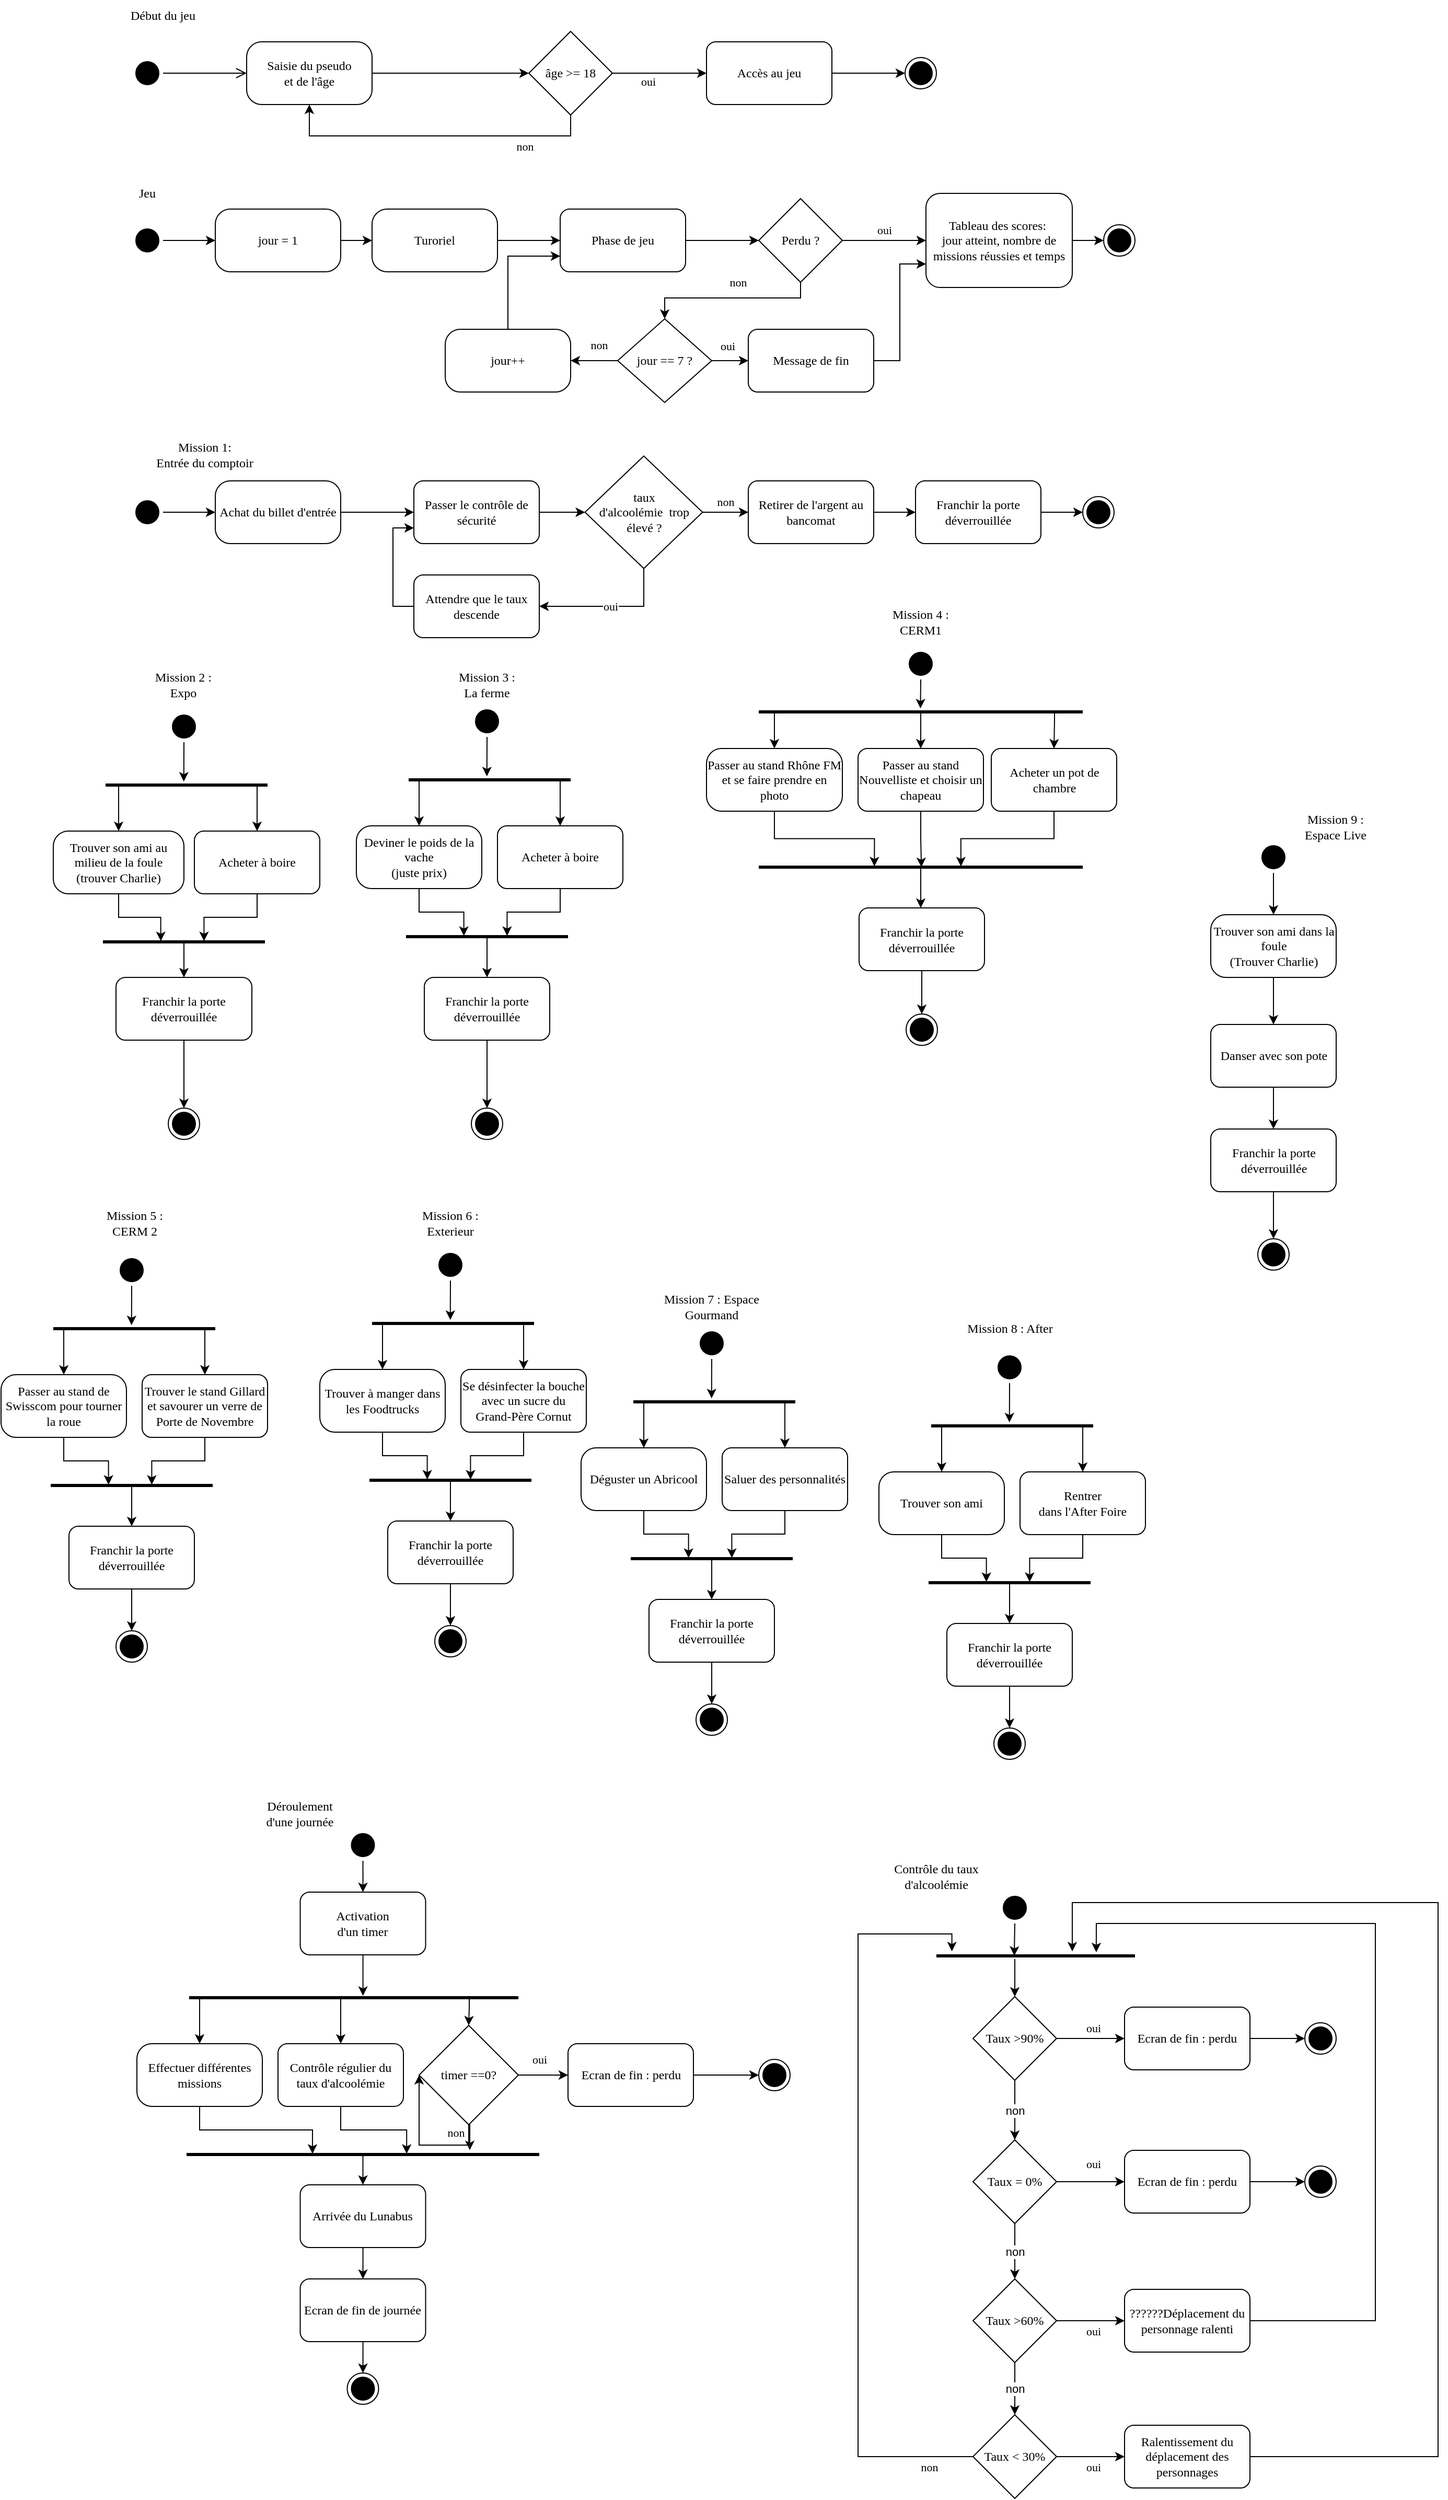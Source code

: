 <mxfile version="17.4.0" type="gitlab">
  <diagram name="Page-1" id="58cdce13-f638-feb5-8d6f-7d28b1aa9fa0">
    <mxGraphModel dx="730" dy="312" grid="1" gridSize="10" guides="1" tooltips="1" connect="1" arrows="1" fold="1" page="1" pageScale="1" pageWidth="1100" pageHeight="850" background="none" math="0" shadow="0">
      <root>
        <mxCell id="0" />
        <mxCell id="1" parent="0" />
        <mxCell id="382b91b5511bd0f7-1" value="" style="ellipse;html=1;shape=startState;rounded=1;shadow=0;comic=0;labelBackgroundColor=none;fontFamily=Verdana;fontSize=12;align=center;direction=south;fillColor=#000000;" parent="1" vertex="1">
          <mxGeometry x="130" y="135" width="30" height="30" as="geometry" />
        </mxCell>
        <mxCell id="xGhqmvCJ5K5WO0zM8Awn-2" style="edgeStyle=orthogonalEdgeStyle;rounded=0;orthogonalLoop=1;jettySize=auto;html=1;" parent="1" source="382b91b5511bd0f7-6" target="xGhqmvCJ5K5WO0zM8Awn-1" edge="1">
          <mxGeometry relative="1" as="geometry" />
        </mxCell>
        <mxCell id="382b91b5511bd0f7-6" value="&lt;font face=&quot;Verdana&quot;&gt;Saisie du pseudo&lt;br&gt;et de l&#39;âge&lt;/font&gt;" style="rounded=1;whiteSpace=wrap;html=1;arcSize=24;shadow=0;comic=0;labelBackgroundColor=none;fontFamily=Verdana;fontSize=12;align=center;" parent="1" vertex="1">
          <mxGeometry x="240" y="120" width="120" height="60" as="geometry" />
        </mxCell>
        <mxCell id="2a3bc250acf0617d-9" style="edgeStyle=orthogonalEdgeStyle;html=1;labelBackgroundColor=none;endArrow=open;endSize=8;fontFamily=Verdana;fontSize=12;align=left;" parent="1" source="382b91b5511bd0f7-1" target="382b91b5511bd0f7-6" edge="1">
          <mxGeometry relative="1" as="geometry" />
        </mxCell>
        <mxCell id="xGhqmvCJ5K5WO0zM8Awn-5" style="edgeStyle=orthogonalEdgeStyle;rounded=0;orthogonalLoop=1;jettySize=auto;html=1;exitX=1;exitY=0.5;exitDx=0;exitDy=0;entryX=0;entryY=0.5;entryDx=0;entryDy=0;" parent="1" source="xGhqmvCJ5K5WO0zM8Awn-1" target="xGhqmvCJ5K5WO0zM8Awn-4" edge="1">
          <mxGeometry relative="1" as="geometry" />
        </mxCell>
        <mxCell id="xGhqmvCJ5K5WO0zM8Awn-6" value="&lt;font face=&quot;Verdana&quot;&gt;oui&lt;/font&gt;" style="edgeLabel;html=1;align=center;verticalAlign=middle;resizable=0;points=[];" parent="xGhqmvCJ5K5WO0zM8Awn-5" vertex="1" connectable="0">
          <mxGeometry x="-0.26" y="-6" relative="1" as="geometry">
            <mxPoint y="2" as="offset" />
          </mxGeometry>
        </mxCell>
        <mxCell id="xGhqmvCJ5K5WO0zM8Awn-7" style="edgeStyle=orthogonalEdgeStyle;rounded=0;orthogonalLoop=1;jettySize=auto;html=1;entryX=0.5;entryY=1;entryDx=0;entryDy=0;" parent="1" source="xGhqmvCJ5K5WO0zM8Awn-1" target="382b91b5511bd0f7-6" edge="1">
          <mxGeometry relative="1" as="geometry">
            <Array as="points">
              <mxPoint x="550" y="210" />
              <mxPoint x="300" y="210" />
            </Array>
          </mxGeometry>
        </mxCell>
        <mxCell id="xGhqmvCJ5K5WO0zM8Awn-8" value="&lt;font face=&quot;Verdana&quot;&gt;non&lt;/font&gt;" style="edgeLabel;html=1;align=center;verticalAlign=middle;resizable=0;points=[];" parent="xGhqmvCJ5K5WO0zM8Awn-7" vertex="1" connectable="0">
          <mxGeometry x="-0.583" relative="1" as="geometry">
            <mxPoint x="-2" y="10" as="offset" />
          </mxGeometry>
        </mxCell>
        <mxCell id="xGhqmvCJ5K5WO0zM8Awn-1" value="&lt;font face=&quot;Verdana&quot;&gt;âge &amp;gt;= 18&lt;/font&gt;" style="rhombus;whiteSpace=wrap;html=1;" parent="1" vertex="1">
          <mxGeometry x="510" y="110" width="80" height="80" as="geometry" />
        </mxCell>
        <mxCell id="xGhqmvCJ5K5WO0zM8Awn-11" style="edgeStyle=orthogonalEdgeStyle;rounded=0;orthogonalLoop=1;jettySize=auto;html=1;entryX=0;entryY=0.5;entryDx=0;entryDy=0;" parent="1" source="xGhqmvCJ5K5WO0zM8Awn-4" target="xGhqmvCJ5K5WO0zM8Awn-9" edge="1">
          <mxGeometry relative="1" as="geometry" />
        </mxCell>
        <mxCell id="xGhqmvCJ5K5WO0zM8Awn-4" value="&lt;font face=&quot;Verdana&quot;&gt;Accès au jeu&lt;/font&gt;" style="rounded=1;whiteSpace=wrap;html=1;" parent="1" vertex="1">
          <mxGeometry x="680" y="120" width="120" height="60" as="geometry" />
        </mxCell>
        <mxCell id="xGhqmvCJ5K5WO0zM8Awn-9" value="" style="ellipse;html=1;shape=endState;fillColor=#000000;strokeColor=#000000;" parent="1" vertex="1">
          <mxGeometry x="870" y="135" width="30" height="30" as="geometry" />
        </mxCell>
        <mxCell id="xGhqmvCJ5K5WO0zM8Awn-25" style="edgeStyle=orthogonalEdgeStyle;rounded=0;orthogonalLoop=1;jettySize=auto;html=1;exitX=0.5;exitY=0;exitDx=0;exitDy=0;entryX=0;entryY=0.5;entryDx=0;entryDy=0;" parent="1" source="xGhqmvCJ5K5WO0zM8Awn-12" target="xGhqmvCJ5K5WO0zM8Awn-22" edge="1">
          <mxGeometry relative="1" as="geometry" />
        </mxCell>
        <mxCell id="xGhqmvCJ5K5WO0zM8Awn-12" value="" style="ellipse;html=1;shape=startState;rounded=1;shadow=0;comic=0;labelBackgroundColor=none;fontFamily=Verdana;fontSize=12;align=center;direction=south;fillColor=#000000;" parent="1" vertex="1">
          <mxGeometry x="130" y="295" width="30" height="30" as="geometry" />
        </mxCell>
        <mxCell id="xGhqmvCJ5K5WO0zM8Awn-27" style="edgeStyle=orthogonalEdgeStyle;rounded=0;orthogonalLoop=1;jettySize=auto;html=1;exitX=1;exitY=0.5;exitDx=0;exitDy=0;" parent="1" source="xGhqmvCJ5K5WO0zM8Awn-13" target="xGhqmvCJ5K5WO0zM8Awn-16" edge="1">
          <mxGeometry relative="1" as="geometry" />
        </mxCell>
        <mxCell id="xGhqmvCJ5K5WO0zM8Awn-13" value="Turoriel" style="rounded=1;whiteSpace=wrap;html=1;arcSize=24;shadow=0;comic=0;labelBackgroundColor=none;fontFamily=Verdana;fontSize=12;align=center;" parent="1" vertex="1">
          <mxGeometry x="360" y="280" width="120" height="60" as="geometry" />
        </mxCell>
        <mxCell id="xGhqmvCJ5K5WO0zM8Awn-28" style="edgeStyle=orthogonalEdgeStyle;rounded=0;orthogonalLoop=1;jettySize=auto;html=1;exitX=1;exitY=0.5;exitDx=0;exitDy=0;entryX=0;entryY=0.5;entryDx=0;entryDy=0;" parent="1" source="xGhqmvCJ5K5WO0zM8Awn-16" target="xGhqmvCJ5K5WO0zM8Awn-17" edge="1">
          <mxGeometry relative="1" as="geometry" />
        </mxCell>
        <mxCell id="xGhqmvCJ5K5WO0zM8Awn-16" value="&lt;font face=&quot;Verdana&quot;&gt;Phase de jeu&lt;/font&gt;" style="rounded=1;whiteSpace=wrap;html=1;" parent="1" vertex="1">
          <mxGeometry x="540" y="280" width="120" height="60" as="geometry" />
        </mxCell>
        <mxCell id="xGhqmvCJ5K5WO0zM8Awn-29" value="&lt;font face=&quot;Verdana&quot;&gt;non&lt;/font&gt;" style="edgeStyle=orthogonalEdgeStyle;rounded=0;orthogonalLoop=1;jettySize=auto;html=1;exitX=0.5;exitY=1;exitDx=0;exitDy=0;entryX=0.5;entryY=0;entryDx=0;entryDy=0;" parent="1" source="xGhqmvCJ5K5WO0zM8Awn-17" target="xGhqmvCJ5K5WO0zM8Awn-19" edge="1">
          <mxGeometry x="-0.091" y="-15" relative="1" as="geometry">
            <Array as="points">
              <mxPoint x="770" y="365" />
              <mxPoint x="640" y="365" />
            </Array>
            <mxPoint as="offset" />
          </mxGeometry>
        </mxCell>
        <mxCell id="xGhqmvCJ5K5WO0zM8Awn-37" value="&lt;font face=&quot;Verdana&quot;&gt;oui&lt;/font&gt;" style="edgeStyle=orthogonalEdgeStyle;rounded=0;orthogonalLoop=1;jettySize=auto;html=1;exitX=1;exitY=0.5;exitDx=0;exitDy=0;" parent="1" source="xGhqmvCJ5K5WO0zM8Awn-17" target="xGhqmvCJ5K5WO0zM8Awn-35" edge="1">
          <mxGeometry y="10" relative="1" as="geometry">
            <mxPoint as="offset" />
          </mxGeometry>
        </mxCell>
        <mxCell id="xGhqmvCJ5K5WO0zM8Awn-17" value="&lt;font face=&quot;Verdana&quot;&gt;Perdu ?&lt;/font&gt;" style="rhombus;whiteSpace=wrap;html=1;" parent="1" vertex="1">
          <mxGeometry x="730" y="270" width="80" height="80" as="geometry" />
        </mxCell>
        <mxCell id="xGhqmvCJ5K5WO0zM8Awn-30" value="&lt;font face=&quot;Verdana&quot;&gt;non&lt;/font&gt;" style="edgeStyle=orthogonalEdgeStyle;rounded=0;orthogonalLoop=1;jettySize=auto;html=1;exitX=0;exitY=0.5;exitDx=0;exitDy=0;entryX=1;entryY=0.5;entryDx=0;entryDy=0;" parent="1" source="xGhqmvCJ5K5WO0zM8Awn-19" target="xGhqmvCJ5K5WO0zM8Awn-23" edge="1">
          <mxGeometry x="-0.2" y="-15" relative="1" as="geometry">
            <mxPoint as="offset" />
          </mxGeometry>
        </mxCell>
        <mxCell id="xGhqmvCJ5K5WO0zM8Awn-39" style="edgeStyle=orthogonalEdgeStyle;rounded=0;orthogonalLoop=1;jettySize=auto;html=1;exitX=1;exitY=0.5;exitDx=0;exitDy=0;entryX=0;entryY=0.5;entryDx=0;entryDy=0;" parent="1" source="xGhqmvCJ5K5WO0zM8Awn-19" target="xGhqmvCJ5K5WO0zM8Awn-40" edge="1">
          <mxGeometry relative="1" as="geometry" />
        </mxCell>
        <mxCell id="xGhqmvCJ5K5WO0zM8Awn-19" value="&lt;font style=&quot;font-size: 12px&quot; face=&quot;Verdana&quot;&gt;jour == 7 ?&lt;/font&gt;" style="rhombus;whiteSpace=wrap;html=1;" parent="1" vertex="1">
          <mxGeometry x="595" y="385" width="90" height="80" as="geometry" />
        </mxCell>
        <mxCell id="xGhqmvCJ5K5WO0zM8Awn-26" style="edgeStyle=orthogonalEdgeStyle;rounded=0;orthogonalLoop=1;jettySize=auto;html=1;exitX=1;exitY=0.5;exitDx=0;exitDy=0;" parent="1" source="xGhqmvCJ5K5WO0zM8Awn-22" target="xGhqmvCJ5K5WO0zM8Awn-13" edge="1">
          <mxGeometry relative="1" as="geometry" />
        </mxCell>
        <mxCell id="xGhqmvCJ5K5WO0zM8Awn-22" value="jour = 1" style="rounded=1;whiteSpace=wrap;html=1;arcSize=24;shadow=0;comic=0;labelBackgroundColor=none;fontFamily=Verdana;fontSize=12;align=center;" parent="1" vertex="1">
          <mxGeometry x="210" y="280" width="120" height="60" as="geometry" />
        </mxCell>
        <mxCell id="xGhqmvCJ5K5WO0zM8Awn-31" style="edgeStyle=orthogonalEdgeStyle;rounded=0;orthogonalLoop=1;jettySize=auto;html=1;exitX=0.5;exitY=0;exitDx=0;exitDy=0;entryX=0;entryY=0.75;entryDx=0;entryDy=0;" parent="1" source="xGhqmvCJ5K5WO0zM8Awn-23" target="xGhqmvCJ5K5WO0zM8Awn-16" edge="1">
          <mxGeometry relative="1" as="geometry">
            <Array as="points">
              <mxPoint x="490" y="325" />
            </Array>
          </mxGeometry>
        </mxCell>
        <mxCell id="xGhqmvCJ5K5WO0zM8Awn-23" value="jour++" style="rounded=1;whiteSpace=wrap;html=1;arcSize=24;shadow=0;comic=0;labelBackgroundColor=none;fontFamily=Verdana;fontSize=12;align=center;" parent="1" vertex="1">
          <mxGeometry x="430" y="395" width="120" height="60" as="geometry" />
        </mxCell>
        <mxCell id="xGhqmvCJ5K5WO0zM8Awn-38" style="edgeStyle=orthogonalEdgeStyle;rounded=0;orthogonalLoop=1;jettySize=auto;html=1;exitX=1;exitY=0.5;exitDx=0;exitDy=0;entryX=0;entryY=0.5;entryDx=0;entryDy=0;" parent="1" source="xGhqmvCJ5K5WO0zM8Awn-35" target="xGhqmvCJ5K5WO0zM8Awn-36" edge="1">
          <mxGeometry relative="1" as="geometry" />
        </mxCell>
        <mxCell id="xGhqmvCJ5K5WO0zM8Awn-35" value="&lt;font face=&quot;Verdana&quot;&gt;Tableau des scores:&amp;nbsp;&lt;br&gt;jour atteint, nombre de missions réussies et temps&lt;/font&gt;" style="rounded=1;whiteSpace=wrap;html=1;" parent="1" vertex="1">
          <mxGeometry x="890" y="265" width="140" height="90" as="geometry" />
        </mxCell>
        <mxCell id="xGhqmvCJ5K5WO0zM8Awn-36" value="" style="ellipse;html=1;shape=endState;fillColor=#000000;strokeColor=#000000;" parent="1" vertex="1">
          <mxGeometry x="1060" y="295" width="30" height="30" as="geometry" />
        </mxCell>
        <mxCell id="xGhqmvCJ5K5WO0zM8Awn-41" style="edgeStyle=orthogonalEdgeStyle;rounded=0;orthogonalLoop=1;jettySize=auto;html=1;exitX=1;exitY=0.5;exitDx=0;exitDy=0;entryX=0;entryY=0.75;entryDx=0;entryDy=0;" parent="1" source="xGhqmvCJ5K5WO0zM8Awn-40" target="xGhqmvCJ5K5WO0zM8Awn-35" edge="1">
          <mxGeometry relative="1" as="geometry" />
        </mxCell>
        <mxCell id="xGhqmvCJ5K5WO0zM8Awn-40" value="&lt;font face=&quot;Verdana&quot;&gt;Message de fin&lt;/font&gt;" style="rounded=1;whiteSpace=wrap;html=1;" parent="1" vertex="1">
          <mxGeometry x="720" y="395" width="120" height="60" as="geometry" />
        </mxCell>
        <mxCell id="xGhqmvCJ5K5WO0zM8Awn-44" style="edgeStyle=orthogonalEdgeStyle;rounded=0;orthogonalLoop=1;jettySize=auto;html=1;entryX=0;entryY=0.5;entryDx=0;entryDy=0;" parent="1" source="xGhqmvCJ5K5WO0zM8Awn-42" target="xGhqmvCJ5K5WO0zM8Awn-43" edge="1">
          <mxGeometry relative="1" as="geometry" />
        </mxCell>
        <mxCell id="xGhqmvCJ5K5WO0zM8Awn-42" value="" style="ellipse;html=1;shape=startState;rounded=1;shadow=0;comic=0;labelBackgroundColor=none;fontFamily=Verdana;fontSize=12;align=center;direction=south;fillColor=#000000;" parent="1" vertex="1">
          <mxGeometry x="130" y="555" width="30" height="30" as="geometry" />
        </mxCell>
        <mxCell id="xGhqmvCJ5K5WO0zM8Awn-53" style="edgeStyle=orthogonalEdgeStyle;rounded=0;orthogonalLoop=1;jettySize=auto;html=1;exitX=1;exitY=0.5;exitDx=0;exitDy=0;" parent="1" source="xGhqmvCJ5K5WO0zM8Awn-43" target="xGhqmvCJ5K5WO0zM8Awn-52" edge="1">
          <mxGeometry relative="1" as="geometry" />
        </mxCell>
        <mxCell id="xGhqmvCJ5K5WO0zM8Awn-43" value="Achat du billet d&#39;entrée" style="rounded=1;whiteSpace=wrap;html=1;arcSize=24;shadow=0;comic=0;labelBackgroundColor=none;fontFamily=Verdana;fontSize=12;align=center;" parent="1" vertex="1">
          <mxGeometry x="210" y="540" width="120" height="60" as="geometry" />
        </mxCell>
        <mxCell id="xGhqmvCJ5K5WO0zM8Awn-46" value="&lt;font face=&quot;Verdana&quot;&gt;Mission 1: &lt;br&gt;Entrée du comptoir&lt;br&gt;&lt;/font&gt;" style="text;html=1;strokeColor=none;fillColor=none;align=center;verticalAlign=middle;whiteSpace=wrap;rounded=0;" parent="1" vertex="1">
          <mxGeometry x="130" y="500" width="140" height="30" as="geometry" />
        </mxCell>
        <mxCell id="xGhqmvCJ5K5WO0zM8Awn-47" value="&lt;font face=&quot;Verdana&quot;&gt;Jeu&lt;/font&gt;" style="text;html=1;strokeColor=none;fillColor=none;align=center;verticalAlign=middle;whiteSpace=wrap;rounded=0;" parent="1" vertex="1">
          <mxGeometry x="115" y="250" width="60" height="30" as="geometry" />
        </mxCell>
        <mxCell id="xGhqmvCJ5K5WO0zM8Awn-48" value="&lt;font face=&quot;Verdana&quot;&gt;Début du jeu&lt;/font&gt;" style="text;html=1;strokeColor=none;fillColor=none;align=center;verticalAlign=middle;whiteSpace=wrap;rounded=0;" parent="1" vertex="1">
          <mxGeometry x="115" y="80" width="90" height="30" as="geometry" />
        </mxCell>
        <mxCell id="xGhqmvCJ5K5WO0zM8Awn-61" style="edgeStyle=orthogonalEdgeStyle;rounded=0;orthogonalLoop=1;jettySize=auto;html=1;exitX=1;exitY=0.5;exitDx=0;exitDy=0;entryX=0;entryY=0.5;entryDx=0;entryDy=0;" parent="1" source="xGhqmvCJ5K5WO0zM8Awn-52" target="xGhqmvCJ5K5WO0zM8Awn-55" edge="1">
          <mxGeometry relative="1" as="geometry" />
        </mxCell>
        <mxCell id="xGhqmvCJ5K5WO0zM8Awn-52" value="&lt;font face=&quot;Verdana&quot;&gt;Passer le contrôle de sécurité&lt;/font&gt;" style="rounded=1;whiteSpace=wrap;html=1;" parent="1" vertex="1">
          <mxGeometry x="400" y="540" width="120" height="60" as="geometry" />
        </mxCell>
        <mxCell id="xGhqmvCJ5K5WO0zM8Awn-65" style="edgeStyle=orthogonalEdgeStyle;rounded=0;orthogonalLoop=1;jettySize=auto;html=1;entryX=0;entryY=0.5;entryDx=0;entryDy=0;" parent="1" source="xGhqmvCJ5K5WO0zM8Awn-54" target="xGhqmvCJ5K5WO0zM8Awn-62" edge="1">
          <mxGeometry relative="1" as="geometry" />
        </mxCell>
        <mxCell id="xGhqmvCJ5K5WO0zM8Awn-54" value="&lt;font face=&quot;Verdana&quot;&gt;Retirer de l&#39;argent au bancomat&lt;/font&gt;" style="rounded=1;whiteSpace=wrap;html=1;" parent="1" vertex="1">
          <mxGeometry x="720" y="540" width="120" height="60" as="geometry" />
        </mxCell>
        <mxCell id="xGhqmvCJ5K5WO0zM8Awn-58" value="&lt;font face=&quot;Verdana&quot;&gt;oui&lt;/font&gt;" style="edgeStyle=orthogonalEdgeStyle;rounded=0;orthogonalLoop=1;jettySize=auto;html=1;entryX=1;entryY=0.5;entryDx=0;entryDy=0;exitX=0.5;exitY=1;exitDx=0;exitDy=0;" parent="1" source="xGhqmvCJ5K5WO0zM8Awn-55" target="xGhqmvCJ5K5WO0zM8Awn-57" edge="1">
          <mxGeometry relative="1" as="geometry" />
        </mxCell>
        <mxCell id="xGhqmvCJ5K5WO0zM8Awn-60" value="&lt;font face=&quot;Verdana&quot;&gt;non&lt;/font&gt;" style="edgeStyle=orthogonalEdgeStyle;rounded=0;orthogonalLoop=1;jettySize=auto;html=1;exitX=1;exitY=0.5;exitDx=0;exitDy=0;entryX=0;entryY=0.5;entryDx=0;entryDy=0;" parent="1" source="xGhqmvCJ5K5WO0zM8Awn-55" target="xGhqmvCJ5K5WO0zM8Awn-54" edge="1">
          <mxGeometry y="10" relative="1" as="geometry">
            <mxPoint as="offset" />
          </mxGeometry>
        </mxCell>
        <mxCell id="xGhqmvCJ5K5WO0zM8Awn-55" value="&lt;font face=&quot;Verdana&quot;&gt;taux &lt;br&gt;d&#39;alcoolémie&amp;nbsp; trop élevé ?&lt;br&gt;&lt;/font&gt;" style="rhombus;whiteSpace=wrap;html=1;" parent="1" vertex="1">
          <mxGeometry x="563.75" y="516.25" width="112.5" height="107.5" as="geometry" />
        </mxCell>
        <mxCell id="xGhqmvCJ5K5WO0zM8Awn-59" style="edgeStyle=orthogonalEdgeStyle;rounded=0;orthogonalLoop=1;jettySize=auto;html=1;entryX=0;entryY=0.75;entryDx=0;entryDy=0;exitX=0;exitY=0.5;exitDx=0;exitDy=0;" parent="1" source="xGhqmvCJ5K5WO0zM8Awn-57" target="xGhqmvCJ5K5WO0zM8Awn-52" edge="1">
          <mxGeometry relative="1" as="geometry" />
        </mxCell>
        <mxCell id="xGhqmvCJ5K5WO0zM8Awn-57" value="&lt;font face=&quot;Verdana&quot;&gt;Attendre que le taux descende&lt;/font&gt;" style="rounded=1;whiteSpace=wrap;html=1;" parent="1" vertex="1">
          <mxGeometry x="400" y="630" width="120" height="60" as="geometry" />
        </mxCell>
        <mxCell id="xGhqmvCJ5K5WO0zM8Awn-66" style="edgeStyle=orthogonalEdgeStyle;rounded=0;orthogonalLoop=1;jettySize=auto;html=1;entryX=0;entryY=0.5;entryDx=0;entryDy=0;" parent="1" source="xGhqmvCJ5K5WO0zM8Awn-62" target="xGhqmvCJ5K5WO0zM8Awn-63" edge="1">
          <mxGeometry relative="1" as="geometry" />
        </mxCell>
        <mxCell id="xGhqmvCJ5K5WO0zM8Awn-62" value="&lt;div&gt;&lt;font face=&quot;Verdana&quot;&gt;Franchir la porte déverrouillée&lt;/font&gt;&lt;/div&gt;" style="rounded=1;whiteSpace=wrap;html=1;" parent="1" vertex="1">
          <mxGeometry x="880" y="540" width="120" height="60" as="geometry" />
        </mxCell>
        <mxCell id="xGhqmvCJ5K5WO0zM8Awn-63" value="" style="ellipse;html=1;shape=endState;fillColor=#000000;strokeColor=#000000;" parent="1" vertex="1">
          <mxGeometry x="1040" y="555" width="30" height="30" as="geometry" />
        </mxCell>
        <mxCell id="xGhqmvCJ5K5WO0zM8Awn-146" style="edgeStyle=orthogonalEdgeStyle;rounded=0;orthogonalLoop=1;jettySize=auto;html=1;exitX=1;exitY=0.5;exitDx=0;exitDy=0;entryX=0.483;entryY=-1.192;entryDx=0;entryDy=0;entryPerimeter=0;" parent="1" source="xGhqmvCJ5K5WO0zM8Awn-67" target="xGhqmvCJ5K5WO0zM8Awn-145" edge="1">
          <mxGeometry relative="1" as="geometry" />
        </mxCell>
        <mxCell id="xGhqmvCJ5K5WO0zM8Awn-67" value="" style="ellipse;html=1;shape=startState;rounded=1;shadow=0;comic=0;labelBackgroundColor=none;fontFamily=Verdana;fontSize=12;align=center;direction=south;fillColor=#000000;" parent="1" vertex="1">
          <mxGeometry x="165" y="760" width="30" height="30" as="geometry" />
        </mxCell>
        <mxCell id="xGhqmvCJ5K5WO0zM8Awn-154" style="edgeStyle=orthogonalEdgeStyle;rounded=0;orthogonalLoop=1;jettySize=auto;html=1;exitX=0.5;exitY=1;exitDx=0;exitDy=0;entryX=0.357;entryY=0.105;entryDx=0;entryDy=0;entryPerimeter=0;" parent="1" source="xGhqmvCJ5K5WO0zM8Awn-68" target="xGhqmvCJ5K5WO0zM8Awn-150" edge="1">
          <mxGeometry relative="1" as="geometry" />
        </mxCell>
        <mxCell id="xGhqmvCJ5K5WO0zM8Awn-68" value="Trouver son ami au milieu de la foule&lt;br&gt;(trouver Charlie)" style="rounded=1;whiteSpace=wrap;html=1;arcSize=24;shadow=0;comic=0;labelBackgroundColor=none;fontFamily=Verdana;fontSize=12;align=center;" parent="1" vertex="1">
          <mxGeometry x="55" y="875" width="125" height="60" as="geometry" />
        </mxCell>
        <mxCell id="xGhqmvCJ5K5WO0zM8Awn-69" value="&lt;font style=&quot;font-size: 12px&quot; face=&quot;Verdana&quot;&gt;Mission 2 : Expo&lt;/font&gt;" style="text;html=1;strokeColor=none;fillColor=none;align=center;verticalAlign=middle;whiteSpace=wrap;rounded=0;" parent="1" vertex="1">
          <mxGeometry x="137.5" y="720" width="82.5" height="30" as="geometry" />
        </mxCell>
        <mxCell id="xGhqmvCJ5K5WO0zM8Awn-70" value="" style="ellipse;html=1;shape=endState;fillColor=#000000;strokeColor=#000000;" parent="1" vertex="1">
          <mxGeometry x="165" y="1140" width="30" height="30" as="geometry" />
        </mxCell>
        <mxCell id="xGhqmvCJ5K5WO0zM8Awn-153" style="edgeStyle=orthogonalEdgeStyle;rounded=0;orthogonalLoop=1;jettySize=auto;html=1;entryX=0.624;entryY=0.105;entryDx=0;entryDy=0;entryPerimeter=0;" parent="1" source="xGhqmvCJ5K5WO0zM8Awn-71" target="xGhqmvCJ5K5WO0zM8Awn-150" edge="1">
          <mxGeometry relative="1" as="geometry" />
        </mxCell>
        <mxCell id="xGhqmvCJ5K5WO0zM8Awn-71" value="&lt;font face=&quot;Verdana&quot;&gt;Acheter à boire&lt;/font&gt;" style="rounded=1;whiteSpace=wrap;html=1;" parent="1" vertex="1">
          <mxGeometry x="190" y="875" width="120" height="60" as="geometry" />
        </mxCell>
        <mxCell id="xGhqmvCJ5K5WO0zM8Awn-199" style="edgeStyle=orthogonalEdgeStyle;rounded=0;orthogonalLoop=1;jettySize=auto;html=1;entryX=0.5;entryY=0;entryDx=0;entryDy=0;" parent="1" source="xGhqmvCJ5K5WO0zM8Awn-83" target="xGhqmvCJ5K5WO0zM8Awn-70" edge="1">
          <mxGeometry relative="1" as="geometry" />
        </mxCell>
        <mxCell id="xGhqmvCJ5K5WO0zM8Awn-83" value="&lt;font face=&quot;Verdana&quot;&gt;Franchir la porte déverrouillée&lt;/font&gt;" style="rounded=1;whiteSpace=wrap;html=1;" parent="1" vertex="1">
          <mxGeometry x="115" y="1015" width="130" height="60" as="geometry" />
        </mxCell>
        <mxCell id="xGhqmvCJ5K5WO0zM8Awn-93" value="&lt;font face=&quot;Verdana&quot;&gt;Mission 4 : CERM1&lt;/font&gt;" style="text;html=1;strokeColor=none;fillColor=none;align=center;verticalAlign=middle;whiteSpace=wrap;rounded=0;" parent="1" vertex="1">
          <mxGeometry x="840" y="660" width="90" height="30" as="geometry" />
        </mxCell>
        <mxCell id="xGhqmvCJ5K5WO0zM8Awn-185" style="edgeStyle=orthogonalEdgeStyle;rounded=0;orthogonalLoop=1;jettySize=auto;html=1;entryX=0.502;entryY=0.461;entryDx=0;entryDy=0;entryPerimeter=0;" parent="1" source="xGhqmvCJ5K5WO0zM8Awn-97" target="xGhqmvCJ5K5WO0zM8Awn-180" edge="1">
          <mxGeometry relative="1" as="geometry" />
        </mxCell>
        <mxCell id="xGhqmvCJ5K5WO0zM8Awn-97" value="&lt;font face=&quot;Verdana&quot;&gt;Passer au stand Nouvelliste et choisir un chapeau&lt;/font&gt;" style="rounded=1;whiteSpace=wrap;html=1;" parent="1" vertex="1">
          <mxGeometry x="825" y="796" width="120" height="60" as="geometry" />
        </mxCell>
        <mxCell id="xGhqmvCJ5K5WO0zM8Awn-108" value="&lt;font face=&quot;Verdana&quot;&gt;Mission 5 : CERM 2&lt;/font&gt;" style="text;html=1;strokeColor=none;fillColor=none;align=center;verticalAlign=middle;whiteSpace=wrap;rounded=0;" parent="1" vertex="1">
          <mxGeometry x="87.5" y="1235" width="90" height="30" as="geometry" />
        </mxCell>
        <mxCell id="xGhqmvCJ5K5WO0zM8Awn-118" value="&lt;font face=&quot;Verdana&quot;&gt;Mission 6 : Exterieur&lt;/font&gt;" style="text;html=1;strokeColor=none;fillColor=none;align=center;verticalAlign=middle;whiteSpace=wrap;rounded=0;" parent="1" vertex="1">
          <mxGeometry x="390" y="1235" width="90" height="30" as="geometry" />
        </mxCell>
        <mxCell id="xGhqmvCJ5K5WO0zM8Awn-124" style="edgeStyle=orthogonalEdgeStyle;rounded=0;orthogonalLoop=1;jettySize=auto;html=1;exitX=1;exitY=0.5;exitDx=0;exitDy=0;" parent="1" source="xGhqmvCJ5K5WO0zM8Awn-125" target="xGhqmvCJ5K5WO0zM8Awn-127" edge="1">
          <mxGeometry relative="1" as="geometry" />
        </mxCell>
        <mxCell id="xGhqmvCJ5K5WO0zM8Awn-125" value="" style="ellipse;html=1;shape=startState;rounded=1;shadow=0;comic=0;labelBackgroundColor=none;fontFamily=Verdana;fontSize=12;align=center;direction=south;fillColor=#000000;" parent="1" vertex="1">
          <mxGeometry x="1207.5" y="885" width="30" height="30" as="geometry" />
        </mxCell>
        <mxCell id="xGhqmvCJ5K5WO0zM8Awn-126" style="edgeStyle=orthogonalEdgeStyle;rounded=0;orthogonalLoop=1;jettySize=auto;html=1;exitX=0.5;exitY=1;exitDx=0;exitDy=0;entryX=0.5;entryY=0;entryDx=0;entryDy=0;" parent="1" source="xGhqmvCJ5K5WO0zM8Awn-127" target="xGhqmvCJ5K5WO0zM8Awn-132" edge="1">
          <mxGeometry relative="1" as="geometry" />
        </mxCell>
        <mxCell id="xGhqmvCJ5K5WO0zM8Awn-127" value="Trouver son ami dans la foule&lt;br&gt;(Trouver Charlie)" style="rounded=1;whiteSpace=wrap;html=1;arcSize=24;shadow=0;comic=0;labelBackgroundColor=none;fontFamily=Verdana;fontSize=12;align=center;" parent="1" vertex="1">
          <mxGeometry x="1162.5" y="955" width="120" height="60" as="geometry" />
        </mxCell>
        <mxCell id="xGhqmvCJ5K5WO0zM8Awn-128" value="&lt;font face=&quot;Verdana&quot;&gt;Mission 9 : &lt;br&gt;Espace Live&lt;/font&gt;" style="text;html=1;strokeColor=none;fillColor=none;align=center;verticalAlign=middle;whiteSpace=wrap;rounded=0;" parent="1" vertex="1">
          <mxGeometry x="1222.5" y="856" width="117.5" height="30" as="geometry" />
        </mxCell>
        <mxCell id="xGhqmvCJ5K5WO0zM8Awn-129" value="" style="ellipse;html=1;shape=endState;fillColor=#000000;strokeColor=#000000;" parent="1" vertex="1">
          <mxGeometry x="1207.5" y="1265" width="30" height="30" as="geometry" />
        </mxCell>
        <mxCell id="xGhqmvCJ5K5WO0zM8Awn-130" style="edgeStyle=orthogonalEdgeStyle;rounded=0;orthogonalLoop=1;jettySize=auto;html=1;exitX=0.5;exitY=1;exitDx=0;exitDy=0;entryX=0.5;entryY=0;entryDx=0;entryDy=0;startArrow=none;" parent="1" source="xGhqmvCJ5K5WO0zM8Awn-133" target="xGhqmvCJ5K5WO0zM8Awn-129" edge="1">
          <mxGeometry relative="1" as="geometry" />
        </mxCell>
        <mxCell id="xGhqmvCJ5K5WO0zM8Awn-131" style="edgeStyle=orthogonalEdgeStyle;rounded=0;orthogonalLoop=1;jettySize=auto;html=1;exitX=0.5;exitY=1;exitDx=0;exitDy=0;entryX=0.5;entryY=0;entryDx=0;entryDy=0;" parent="1" source="xGhqmvCJ5K5WO0zM8Awn-132" target="xGhqmvCJ5K5WO0zM8Awn-133" edge="1">
          <mxGeometry relative="1" as="geometry" />
        </mxCell>
        <mxCell id="xGhqmvCJ5K5WO0zM8Awn-132" value="&lt;font face=&quot;Verdana&quot;&gt;Danser avec son pote&lt;/font&gt;" style="rounded=1;whiteSpace=wrap;html=1;" parent="1" vertex="1">
          <mxGeometry x="1162.5" y="1060" width="120" height="60" as="geometry" />
        </mxCell>
        <mxCell id="xGhqmvCJ5K5WO0zM8Awn-133" value="&lt;font face=&quot;Verdana&quot;&gt;Franchir la porte déverrouillée&lt;/font&gt;" style="rounded=1;whiteSpace=wrap;html=1;" parent="1" vertex="1">
          <mxGeometry x="1162.5" y="1160" width="120" height="60" as="geometry" />
        </mxCell>
        <mxCell id="xGhqmvCJ5K5WO0zM8Awn-138" value="&lt;font face=&quot;Verdana&quot;&gt;Mission 7 : Espace Gourmand&lt;/font&gt;" style="text;html=1;strokeColor=none;fillColor=none;align=center;verticalAlign=middle;whiteSpace=wrap;rounded=0;" parent="1" vertex="1">
          <mxGeometry x="626.88" y="1315" width="116.25" height="30" as="geometry" />
        </mxCell>
        <mxCell id="xGhqmvCJ5K5WO0zM8Awn-147" style="edgeStyle=orthogonalEdgeStyle;rounded=0;orthogonalLoop=1;jettySize=auto;html=1;entryX=0.5;entryY=0;entryDx=0;entryDy=0;" parent="1" source="xGhqmvCJ5K5WO0zM8Awn-145" target="xGhqmvCJ5K5WO0zM8Awn-71" edge="1">
          <mxGeometry relative="1" as="geometry">
            <Array as="points">
              <mxPoint x="250" y="870" />
              <mxPoint x="250" y="870" />
            </Array>
          </mxGeometry>
        </mxCell>
        <mxCell id="xGhqmvCJ5K5WO0zM8Awn-148" style="edgeStyle=orthogonalEdgeStyle;rounded=0;orthogonalLoop=1;jettySize=auto;html=1;entryX=0.5;entryY=0;entryDx=0;entryDy=0;" parent="1" source="xGhqmvCJ5K5WO0zM8Awn-145" target="xGhqmvCJ5K5WO0zM8Awn-68" edge="1">
          <mxGeometry relative="1" as="geometry">
            <Array as="points">
              <mxPoint x="118" y="870" />
            </Array>
          </mxGeometry>
        </mxCell>
        <mxCell id="xGhqmvCJ5K5WO0zM8Awn-145" value="" style="line;strokeWidth=3;fillColor=none;align=left;verticalAlign=middle;spacingTop=-1;spacingLeft=3;spacingRight=3;rotatable=0;labelPosition=right;points=[];portConstraint=eastwest;" parent="1" vertex="1">
          <mxGeometry x="105" y="830" width="155" height="2" as="geometry" />
        </mxCell>
        <mxCell id="xGhqmvCJ5K5WO0zM8Awn-152" style="edgeStyle=orthogonalEdgeStyle;rounded=0;orthogonalLoop=1;jettySize=auto;html=1;entryX=0.5;entryY=0;entryDx=0;entryDy=0;" parent="1" source="xGhqmvCJ5K5WO0zM8Awn-150" target="xGhqmvCJ5K5WO0zM8Awn-83" edge="1">
          <mxGeometry relative="1" as="geometry">
            <Array as="points">
              <mxPoint x="180" y="980" />
              <mxPoint x="180" y="980" />
            </Array>
          </mxGeometry>
        </mxCell>
        <mxCell id="xGhqmvCJ5K5WO0zM8Awn-150" value="" style="line;strokeWidth=3;fillColor=none;align=left;verticalAlign=middle;spacingTop=-1;spacingLeft=3;spacingRight=3;rotatable=0;labelPosition=right;points=[];portConstraint=eastwest;" parent="1" vertex="1">
          <mxGeometry x="102.5" y="980" width="155" height="2" as="geometry" />
        </mxCell>
        <mxCell id="xGhqmvCJ5K5WO0zM8Awn-155" style="edgeStyle=orthogonalEdgeStyle;rounded=0;orthogonalLoop=1;jettySize=auto;html=1;exitX=1;exitY=0.5;exitDx=0;exitDy=0;entryX=0.483;entryY=-1.192;entryDx=0;entryDy=0;entryPerimeter=0;" parent="1" source="xGhqmvCJ5K5WO0zM8Awn-156" target="xGhqmvCJ5K5WO0zM8Awn-165" edge="1">
          <mxGeometry relative="1" as="geometry" />
        </mxCell>
        <mxCell id="xGhqmvCJ5K5WO0zM8Awn-156" value="" style="ellipse;html=1;shape=startState;rounded=1;shadow=0;comic=0;labelBackgroundColor=none;fontFamily=Verdana;fontSize=12;align=center;direction=south;fillColor=#000000;" parent="1" vertex="1">
          <mxGeometry x="455" y="755" width="30" height="30" as="geometry" />
        </mxCell>
        <mxCell id="xGhqmvCJ5K5WO0zM8Awn-157" style="edgeStyle=orthogonalEdgeStyle;rounded=0;orthogonalLoop=1;jettySize=auto;html=1;exitX=0.5;exitY=1;exitDx=0;exitDy=0;entryX=0.357;entryY=0.105;entryDx=0;entryDy=0;entryPerimeter=0;" parent="1" source="xGhqmvCJ5K5WO0zM8Awn-158" target="xGhqmvCJ5K5WO0zM8Awn-167" edge="1">
          <mxGeometry relative="1" as="geometry" />
        </mxCell>
        <mxCell id="xGhqmvCJ5K5WO0zM8Awn-158" value="&lt;span&gt;Deviner le poids de la vache&lt;/span&gt;&lt;br&gt;&lt;span&gt;(juste prix)&lt;/span&gt;" style="rounded=1;whiteSpace=wrap;html=1;arcSize=24;shadow=0;comic=0;labelBackgroundColor=none;fontFamily=Verdana;fontSize=12;align=center;" parent="1" vertex="1">
          <mxGeometry x="345" y="870" width="120" height="60" as="geometry" />
        </mxCell>
        <mxCell id="xGhqmvCJ5K5WO0zM8Awn-160" style="edgeStyle=orthogonalEdgeStyle;rounded=0;orthogonalLoop=1;jettySize=auto;html=1;entryX=0.624;entryY=0.105;entryDx=0;entryDy=0;entryPerimeter=0;" parent="1" source="xGhqmvCJ5K5WO0zM8Awn-161" target="xGhqmvCJ5K5WO0zM8Awn-167" edge="1">
          <mxGeometry relative="1" as="geometry" />
        </mxCell>
        <mxCell id="xGhqmvCJ5K5WO0zM8Awn-161" value="&lt;font face=&quot;Verdana&quot;&gt;Acheter à boire&lt;/font&gt;" style="rounded=1;whiteSpace=wrap;html=1;" parent="1" vertex="1">
          <mxGeometry x="480" y="870" width="120" height="60" as="geometry" />
        </mxCell>
        <mxCell id="xGhqmvCJ5K5WO0zM8Awn-203" style="edgeStyle=orthogonalEdgeStyle;rounded=0;orthogonalLoop=1;jettySize=auto;html=1;exitX=0.5;exitY=1;exitDx=0;exitDy=0;entryX=0.5;entryY=0;entryDx=0;entryDy=0;" parent="1" source="xGhqmvCJ5K5WO0zM8Awn-162" target="xGhqmvCJ5K5WO0zM8Awn-201" edge="1">
          <mxGeometry relative="1" as="geometry" />
        </mxCell>
        <mxCell id="xGhqmvCJ5K5WO0zM8Awn-162" value="&lt;font face=&quot;Verdana&quot;&gt;Franchir la porte déverrouillée&lt;/font&gt;" style="rounded=1;whiteSpace=wrap;html=1;" parent="1" vertex="1">
          <mxGeometry x="410" y="1015" width="120" height="60" as="geometry" />
        </mxCell>
        <mxCell id="xGhqmvCJ5K5WO0zM8Awn-163" style="edgeStyle=orthogonalEdgeStyle;rounded=0;orthogonalLoop=1;jettySize=auto;html=1;entryX=0.5;entryY=0;entryDx=0;entryDy=0;" parent="1" source="xGhqmvCJ5K5WO0zM8Awn-165" target="xGhqmvCJ5K5WO0zM8Awn-161" edge="1">
          <mxGeometry relative="1" as="geometry">
            <Array as="points">
              <mxPoint x="540" y="865" />
              <mxPoint x="540" y="865" />
            </Array>
          </mxGeometry>
        </mxCell>
        <mxCell id="xGhqmvCJ5K5WO0zM8Awn-164" style="edgeStyle=orthogonalEdgeStyle;rounded=0;orthogonalLoop=1;jettySize=auto;html=1;entryX=0.5;entryY=0;entryDx=0;entryDy=0;" parent="1" source="xGhqmvCJ5K5WO0zM8Awn-165" target="xGhqmvCJ5K5WO0zM8Awn-158" edge="1">
          <mxGeometry relative="1" as="geometry">
            <Array as="points">
              <mxPoint x="405" y="835" />
              <mxPoint x="405" y="835" />
            </Array>
          </mxGeometry>
        </mxCell>
        <mxCell id="xGhqmvCJ5K5WO0zM8Awn-165" value="" style="line;strokeWidth=3;fillColor=none;align=left;verticalAlign=middle;spacingTop=-1;spacingLeft=3;spacingRight=3;rotatable=0;labelPosition=right;points=[];portConstraint=eastwest;" parent="1" vertex="1">
          <mxGeometry x="395" y="825" width="155" height="2" as="geometry" />
        </mxCell>
        <mxCell id="xGhqmvCJ5K5WO0zM8Awn-166" style="edgeStyle=orthogonalEdgeStyle;rounded=0;orthogonalLoop=1;jettySize=auto;html=1;entryX=0.5;entryY=0;entryDx=0;entryDy=0;" parent="1" source="xGhqmvCJ5K5WO0zM8Awn-167" target="xGhqmvCJ5K5WO0zM8Awn-162" edge="1">
          <mxGeometry relative="1" as="geometry">
            <Array as="points">
              <mxPoint x="470" y="975" />
              <mxPoint x="470" y="975" />
            </Array>
          </mxGeometry>
        </mxCell>
        <mxCell id="xGhqmvCJ5K5WO0zM8Awn-167" value="" style="line;strokeWidth=3;fillColor=none;align=left;verticalAlign=middle;spacingTop=-1;spacingLeft=3;spacingRight=3;rotatable=0;labelPosition=right;points=[];portConstraint=eastwest;" parent="1" vertex="1">
          <mxGeometry x="392.5" y="975" width="155" height="2" as="geometry" />
        </mxCell>
        <mxCell id="xGhqmvCJ5K5WO0zM8Awn-168" value="&lt;font face=&quot;Verdana&quot;&gt;Mission 3 : &lt;br&gt;La ferme&lt;/font&gt;" style="text;html=1;strokeColor=none;fillColor=none;align=center;verticalAlign=middle;whiteSpace=wrap;rounded=0;" parent="1" vertex="1">
          <mxGeometry x="425" y="720" width="90" height="30" as="geometry" />
        </mxCell>
        <mxCell id="xGhqmvCJ5K5WO0zM8Awn-169" style="edgeStyle=orthogonalEdgeStyle;rounded=0;orthogonalLoop=1;jettySize=auto;html=1;exitX=1;exitY=0.5;exitDx=0;exitDy=0;entryX=0.483;entryY=-1.192;entryDx=0;entryDy=0;entryPerimeter=0;" parent="1" source="xGhqmvCJ5K5WO0zM8Awn-170" edge="1">
          <mxGeometry relative="1" as="geometry">
            <mxPoint x="884.73" y="757.616" as="targetPoint" />
          </mxGeometry>
        </mxCell>
        <mxCell id="xGhqmvCJ5K5WO0zM8Awn-170" value="" style="ellipse;html=1;shape=startState;rounded=1;shadow=0;comic=0;labelBackgroundColor=none;fontFamily=Verdana;fontSize=12;align=center;direction=south;fillColor=#000000;" parent="1" vertex="1">
          <mxGeometry x="870" y="700" width="30" height="30" as="geometry" />
        </mxCell>
        <mxCell id="xGhqmvCJ5K5WO0zM8Awn-171" style="edgeStyle=orthogonalEdgeStyle;rounded=0;orthogonalLoop=1;jettySize=auto;html=1;exitX=0.5;exitY=1;exitDx=0;exitDy=0;entryX=0.357;entryY=0.105;entryDx=0;entryDy=0;entryPerimeter=0;" parent="1" source="xGhqmvCJ5K5WO0zM8Awn-172" target="xGhqmvCJ5K5WO0zM8Awn-180" edge="1">
          <mxGeometry relative="1" as="geometry" />
        </mxCell>
        <mxCell id="xGhqmvCJ5K5WO0zM8Awn-172" value="Passer au stand Rhône FM et se faire prendre en photo" style="rounded=1;whiteSpace=wrap;html=1;arcSize=24;shadow=0;comic=0;labelBackgroundColor=none;fontFamily=Verdana;fontSize=12;align=center;" parent="1" vertex="1">
          <mxGeometry x="680" y="796" width="130" height="60" as="geometry" />
        </mxCell>
        <mxCell id="xGhqmvCJ5K5WO0zM8Awn-173" style="edgeStyle=orthogonalEdgeStyle;rounded=0;orthogonalLoop=1;jettySize=auto;html=1;entryX=0.624;entryY=0.105;entryDx=0;entryDy=0;entryPerimeter=0;" parent="1" source="xGhqmvCJ5K5WO0zM8Awn-174" target="xGhqmvCJ5K5WO0zM8Awn-180" edge="1">
          <mxGeometry relative="1" as="geometry" />
        </mxCell>
        <mxCell id="xGhqmvCJ5K5WO0zM8Awn-174" value="&lt;font face=&quot;Verdana&quot;&gt;Acheter un pot de chambre&lt;br&gt;&lt;/font&gt;" style="rounded=1;whiteSpace=wrap;html=1;" parent="1" vertex="1">
          <mxGeometry x="952.5" y="796" width="120" height="60" as="geometry" />
        </mxCell>
        <mxCell id="xGhqmvCJ5K5WO0zM8Awn-205" style="edgeStyle=orthogonalEdgeStyle;rounded=0;orthogonalLoop=1;jettySize=auto;html=1;entryX=0.5;entryY=0;entryDx=0;entryDy=0;" parent="1" source="xGhqmvCJ5K5WO0zM8Awn-175" target="xGhqmvCJ5K5WO0zM8Awn-204" edge="1">
          <mxGeometry relative="1" as="geometry" />
        </mxCell>
        <mxCell id="xGhqmvCJ5K5WO0zM8Awn-175" value="&lt;font face=&quot;Verdana&quot;&gt;Franchir la porte déverrouillée&lt;/font&gt;" style="rounded=1;whiteSpace=wrap;html=1;" parent="1" vertex="1">
          <mxGeometry x="826" y="948.5" width="120" height="60" as="geometry" />
        </mxCell>
        <mxCell id="xGhqmvCJ5K5WO0zM8Awn-182" style="edgeStyle=orthogonalEdgeStyle;rounded=0;orthogonalLoop=1;jettySize=auto;html=1;entryX=0.5;entryY=0;entryDx=0;entryDy=0;" parent="1" source="xGhqmvCJ5K5WO0zM8Awn-178" target="xGhqmvCJ5K5WO0zM8Awn-174" edge="1">
          <mxGeometry relative="1" as="geometry">
            <Array as="points">
              <mxPoint x="1013" y="770" />
              <mxPoint x="1013" y="770" />
            </Array>
          </mxGeometry>
        </mxCell>
        <mxCell id="xGhqmvCJ5K5WO0zM8Awn-183" style="edgeStyle=orthogonalEdgeStyle;rounded=0;orthogonalLoop=1;jettySize=auto;html=1;entryX=0.5;entryY=0;entryDx=0;entryDy=0;" parent="1" source="xGhqmvCJ5K5WO0zM8Awn-178" target="xGhqmvCJ5K5WO0zM8Awn-172" edge="1">
          <mxGeometry relative="1" as="geometry">
            <Array as="points">
              <mxPoint x="745" y="780" />
              <mxPoint x="745" y="780" />
            </Array>
          </mxGeometry>
        </mxCell>
        <mxCell id="xGhqmvCJ5K5WO0zM8Awn-184" style="edgeStyle=orthogonalEdgeStyle;rounded=0;orthogonalLoop=1;jettySize=auto;html=1;entryX=0.5;entryY=0;entryDx=0;entryDy=0;" parent="1" source="xGhqmvCJ5K5WO0zM8Awn-178" target="xGhqmvCJ5K5WO0zM8Awn-97" edge="1">
          <mxGeometry relative="1" as="geometry">
            <Array as="points">
              <mxPoint x="885" y="770" />
              <mxPoint x="885" y="770" />
            </Array>
          </mxGeometry>
        </mxCell>
        <mxCell id="xGhqmvCJ5K5WO0zM8Awn-178" value="" style="line;strokeWidth=3;fillColor=none;align=left;verticalAlign=middle;spacingTop=-1;spacingLeft=3;spacingRight=3;rotatable=0;labelPosition=right;points=[];portConstraint=eastwest;" parent="1" vertex="1">
          <mxGeometry x="730" y="760" width="310" height="2" as="geometry" />
        </mxCell>
        <mxCell id="xGhqmvCJ5K5WO0zM8Awn-179" style="edgeStyle=orthogonalEdgeStyle;rounded=0;orthogonalLoop=1;jettySize=auto;html=1;entryX=0.5;entryY=0;entryDx=0;entryDy=0;" parent="1" edge="1">
          <mxGeometry relative="1" as="geometry">
            <Array as="points">
              <mxPoint x="885" y="908.5" />
              <mxPoint x="885" y="908.5" />
            </Array>
            <mxPoint x="885" y="910.5" as="sourcePoint" />
            <mxPoint x="885" y="948.5" as="targetPoint" />
          </mxGeometry>
        </mxCell>
        <mxCell id="xGhqmvCJ5K5WO0zM8Awn-180" value="" style="line;strokeWidth=3;fillColor=none;align=left;verticalAlign=middle;spacingTop=-1;spacingLeft=3;spacingRight=3;rotatable=0;labelPosition=right;points=[];portConstraint=eastwest;" parent="1" vertex="1">
          <mxGeometry x="730" y="908.5" width="310" height="2" as="geometry" />
        </mxCell>
        <mxCell id="xGhqmvCJ5K5WO0zM8Awn-186" style="edgeStyle=orthogonalEdgeStyle;rounded=0;orthogonalLoop=1;jettySize=auto;html=1;exitX=1;exitY=0.5;exitDx=0;exitDy=0;entryX=0.483;entryY=-1.192;entryDx=0;entryDy=0;entryPerimeter=0;" parent="1" source="xGhqmvCJ5K5WO0zM8Awn-187" target="xGhqmvCJ5K5WO0zM8Awn-195" edge="1">
          <mxGeometry relative="1" as="geometry" />
        </mxCell>
        <mxCell id="xGhqmvCJ5K5WO0zM8Awn-187" value="" style="ellipse;html=1;shape=startState;rounded=1;shadow=0;comic=0;labelBackgroundColor=none;fontFamily=Verdana;fontSize=12;align=center;direction=south;fillColor=#000000;" parent="1" vertex="1">
          <mxGeometry x="115" y="1280" width="30" height="30" as="geometry" />
        </mxCell>
        <mxCell id="xGhqmvCJ5K5WO0zM8Awn-188" style="edgeStyle=orthogonalEdgeStyle;rounded=0;orthogonalLoop=1;jettySize=auto;html=1;exitX=0.5;exitY=1;exitDx=0;exitDy=0;entryX=0.357;entryY=0.105;entryDx=0;entryDy=0;entryPerimeter=0;" parent="1" source="xGhqmvCJ5K5WO0zM8Awn-189" target="xGhqmvCJ5K5WO0zM8Awn-197" edge="1">
          <mxGeometry relative="1" as="geometry" />
        </mxCell>
        <mxCell id="xGhqmvCJ5K5WO0zM8Awn-189" value="Passer au stand de Swisscom pour tourner la roue" style="rounded=1;whiteSpace=wrap;html=1;arcSize=24;shadow=0;comic=0;labelBackgroundColor=none;fontFamily=Verdana;fontSize=12;align=center;" parent="1" vertex="1">
          <mxGeometry x="5" y="1395" width="120" height="60" as="geometry" />
        </mxCell>
        <mxCell id="xGhqmvCJ5K5WO0zM8Awn-190" style="edgeStyle=orthogonalEdgeStyle;rounded=0;orthogonalLoop=1;jettySize=auto;html=1;entryX=0.624;entryY=0.105;entryDx=0;entryDy=0;entryPerimeter=0;" parent="1" source="xGhqmvCJ5K5WO0zM8Awn-191" target="xGhqmvCJ5K5WO0zM8Awn-197" edge="1">
          <mxGeometry relative="1" as="geometry" />
        </mxCell>
        <mxCell id="xGhqmvCJ5K5WO0zM8Awn-191" value="&lt;font face=&quot;Verdana&quot;&gt;Trouver le stand Gillard et savourer un verre de Porte de Novembre&lt;/font&gt;" style="rounded=1;whiteSpace=wrap;html=1;" parent="1" vertex="1">
          <mxGeometry x="140" y="1395" width="120" height="60" as="geometry" />
        </mxCell>
        <mxCell id="xGhqmvCJ5K5WO0zM8Awn-208" style="edgeStyle=orthogonalEdgeStyle;rounded=0;orthogonalLoop=1;jettySize=auto;html=1;entryX=0.5;entryY=0;entryDx=0;entryDy=0;" parent="1" source="xGhqmvCJ5K5WO0zM8Awn-192" target="xGhqmvCJ5K5WO0zM8Awn-207" edge="1">
          <mxGeometry relative="1" as="geometry" />
        </mxCell>
        <mxCell id="xGhqmvCJ5K5WO0zM8Awn-192" value="&lt;font face=&quot;Verdana&quot;&gt;Franchir la porte déverrouillée&lt;/font&gt;" style="rounded=1;whiteSpace=wrap;html=1;" parent="1" vertex="1">
          <mxGeometry x="70" y="1540" width="120" height="60" as="geometry" />
        </mxCell>
        <mxCell id="xGhqmvCJ5K5WO0zM8Awn-193" style="edgeStyle=orthogonalEdgeStyle;rounded=0;orthogonalLoop=1;jettySize=auto;html=1;entryX=0.5;entryY=0;entryDx=0;entryDy=0;" parent="1" source="xGhqmvCJ5K5WO0zM8Awn-195" target="xGhqmvCJ5K5WO0zM8Awn-191" edge="1">
          <mxGeometry relative="1" as="geometry">
            <Array as="points">
              <mxPoint x="200" y="1390" />
              <mxPoint x="200" y="1390" />
            </Array>
          </mxGeometry>
        </mxCell>
        <mxCell id="xGhqmvCJ5K5WO0zM8Awn-194" style="edgeStyle=orthogonalEdgeStyle;rounded=0;orthogonalLoop=1;jettySize=auto;html=1;entryX=0.5;entryY=0;entryDx=0;entryDy=0;" parent="1" source="xGhqmvCJ5K5WO0zM8Awn-195" target="xGhqmvCJ5K5WO0zM8Awn-189" edge="1">
          <mxGeometry relative="1" as="geometry">
            <Array as="points">
              <mxPoint x="65" y="1360" />
              <mxPoint x="65" y="1360" />
            </Array>
          </mxGeometry>
        </mxCell>
        <mxCell id="xGhqmvCJ5K5WO0zM8Awn-195" value="" style="line;strokeWidth=3;fillColor=none;align=left;verticalAlign=middle;spacingTop=-1;spacingLeft=3;spacingRight=3;rotatable=0;labelPosition=right;points=[];portConstraint=eastwest;" parent="1" vertex="1">
          <mxGeometry x="55" y="1350" width="155" height="2" as="geometry" />
        </mxCell>
        <mxCell id="xGhqmvCJ5K5WO0zM8Awn-196" style="edgeStyle=orthogonalEdgeStyle;rounded=0;orthogonalLoop=1;jettySize=auto;html=1;entryX=0.5;entryY=0;entryDx=0;entryDy=0;" parent="1" source="xGhqmvCJ5K5WO0zM8Awn-197" target="xGhqmvCJ5K5WO0zM8Awn-192" edge="1">
          <mxGeometry relative="1" as="geometry">
            <Array as="points">
              <mxPoint x="130" y="1500" />
              <mxPoint x="130" y="1500" />
            </Array>
          </mxGeometry>
        </mxCell>
        <mxCell id="xGhqmvCJ5K5WO0zM8Awn-197" value="" style="line;strokeWidth=3;fillColor=none;align=left;verticalAlign=middle;spacingTop=-1;spacingLeft=3;spacingRight=3;rotatable=0;labelPosition=right;points=[];portConstraint=eastwest;" parent="1" vertex="1">
          <mxGeometry x="52.5" y="1500" width="155" height="2" as="geometry" />
        </mxCell>
        <mxCell id="xGhqmvCJ5K5WO0zM8Awn-201" value="" style="ellipse;html=1;shape=endState;fillColor=#000000;strokeColor=#000000;" parent="1" vertex="1">
          <mxGeometry x="455" y="1140" width="30" height="30" as="geometry" />
        </mxCell>
        <mxCell id="xGhqmvCJ5K5WO0zM8Awn-204" value="" style="ellipse;html=1;shape=endState;fillColor=#000000;strokeColor=#000000;" parent="1" vertex="1">
          <mxGeometry x="871" y="1050" width="30" height="30" as="geometry" />
        </mxCell>
        <mxCell id="xGhqmvCJ5K5WO0zM8Awn-207" value="" style="ellipse;html=1;shape=endState;fillColor=#000000;strokeColor=#000000;" parent="1" vertex="1">
          <mxGeometry x="115" y="1640" width="30" height="30" as="geometry" />
        </mxCell>
        <mxCell id="xGhqmvCJ5K5WO0zM8Awn-210" style="edgeStyle=orthogonalEdgeStyle;rounded=0;orthogonalLoop=1;jettySize=auto;html=1;exitX=1;exitY=0.5;exitDx=0;exitDy=0;entryX=0.483;entryY=-1.192;entryDx=0;entryDy=0;entryPerimeter=0;" parent="1" source="xGhqmvCJ5K5WO0zM8Awn-211" target="xGhqmvCJ5K5WO0zM8Awn-220" edge="1">
          <mxGeometry relative="1" as="geometry" />
        </mxCell>
        <mxCell id="xGhqmvCJ5K5WO0zM8Awn-211" value="" style="ellipse;html=1;shape=startState;rounded=1;shadow=0;comic=0;labelBackgroundColor=none;fontFamily=Verdana;fontSize=12;align=center;direction=south;fillColor=#000000;" parent="1" vertex="1">
          <mxGeometry x="420" y="1275" width="30" height="30" as="geometry" />
        </mxCell>
        <mxCell id="xGhqmvCJ5K5WO0zM8Awn-212" style="edgeStyle=orthogonalEdgeStyle;rounded=0;orthogonalLoop=1;jettySize=auto;html=1;exitX=0.5;exitY=1;exitDx=0;exitDy=0;entryX=0.357;entryY=0.105;entryDx=0;entryDy=0;entryPerimeter=0;" parent="1" source="xGhqmvCJ5K5WO0zM8Awn-213" target="xGhqmvCJ5K5WO0zM8Awn-222" edge="1">
          <mxGeometry relative="1" as="geometry" />
        </mxCell>
        <mxCell id="xGhqmvCJ5K5WO0zM8Awn-213" value="Trouver à manger dans les Foodtrucks" style="rounded=1;whiteSpace=wrap;html=1;arcSize=24;shadow=0;comic=0;labelBackgroundColor=none;fontFamily=Verdana;fontSize=12;align=center;" parent="1" vertex="1">
          <mxGeometry x="310" y="1390" width="120" height="60" as="geometry" />
        </mxCell>
        <mxCell id="xGhqmvCJ5K5WO0zM8Awn-214" style="edgeStyle=orthogonalEdgeStyle;rounded=0;orthogonalLoop=1;jettySize=auto;html=1;entryX=0.624;entryY=0.105;entryDx=0;entryDy=0;entryPerimeter=0;" parent="1" source="xGhqmvCJ5K5WO0zM8Awn-215" target="xGhqmvCJ5K5WO0zM8Awn-222" edge="1">
          <mxGeometry relative="1" as="geometry" />
        </mxCell>
        <mxCell id="xGhqmvCJ5K5WO0zM8Awn-215" value="&lt;font face=&quot;Verdana&quot;&gt;Se désinfecter la bouche avec un sucre du &lt;br&gt;Grand-Père Cornut &lt;br&gt;&lt;/font&gt;" style="rounded=1;whiteSpace=wrap;html=1;" parent="1" vertex="1">
          <mxGeometry x="445" y="1390" width="120" height="60" as="geometry" />
        </mxCell>
        <mxCell id="xGhqmvCJ5K5WO0zM8Awn-216" style="edgeStyle=orthogonalEdgeStyle;rounded=0;orthogonalLoop=1;jettySize=auto;html=1;entryX=0.5;entryY=0;entryDx=0;entryDy=0;" parent="1" source="xGhqmvCJ5K5WO0zM8Awn-217" target="xGhqmvCJ5K5WO0zM8Awn-223" edge="1">
          <mxGeometry relative="1" as="geometry" />
        </mxCell>
        <mxCell id="xGhqmvCJ5K5WO0zM8Awn-217" value="&lt;font face=&quot;Verdana&quot;&gt;Franchir la porte déverrouillée&lt;/font&gt;" style="rounded=1;whiteSpace=wrap;html=1;" parent="1" vertex="1">
          <mxGeometry x="375" y="1535" width="120" height="60" as="geometry" />
        </mxCell>
        <mxCell id="xGhqmvCJ5K5WO0zM8Awn-218" style="edgeStyle=orthogonalEdgeStyle;rounded=0;orthogonalLoop=1;jettySize=auto;html=1;entryX=0.5;entryY=0;entryDx=0;entryDy=0;" parent="1" source="xGhqmvCJ5K5WO0zM8Awn-220" target="xGhqmvCJ5K5WO0zM8Awn-215" edge="1">
          <mxGeometry relative="1" as="geometry">
            <Array as="points">
              <mxPoint x="505" y="1385" />
              <mxPoint x="505" y="1385" />
            </Array>
          </mxGeometry>
        </mxCell>
        <mxCell id="xGhqmvCJ5K5WO0zM8Awn-219" style="edgeStyle=orthogonalEdgeStyle;rounded=0;orthogonalLoop=1;jettySize=auto;html=1;entryX=0.5;entryY=0;entryDx=0;entryDy=0;" parent="1" source="xGhqmvCJ5K5WO0zM8Awn-220" target="xGhqmvCJ5K5WO0zM8Awn-213" edge="1">
          <mxGeometry relative="1" as="geometry">
            <Array as="points">
              <mxPoint x="370" y="1355" />
              <mxPoint x="370" y="1355" />
            </Array>
          </mxGeometry>
        </mxCell>
        <mxCell id="xGhqmvCJ5K5WO0zM8Awn-220" value="" style="line;strokeWidth=3;fillColor=none;align=left;verticalAlign=middle;spacingTop=-1;spacingLeft=3;spacingRight=3;rotatable=0;labelPosition=right;points=[];portConstraint=eastwest;" parent="1" vertex="1">
          <mxGeometry x="360" y="1345" width="155" height="2" as="geometry" />
        </mxCell>
        <mxCell id="xGhqmvCJ5K5WO0zM8Awn-221" style="edgeStyle=orthogonalEdgeStyle;rounded=0;orthogonalLoop=1;jettySize=auto;html=1;entryX=0.5;entryY=0;entryDx=0;entryDy=0;" parent="1" source="xGhqmvCJ5K5WO0zM8Awn-222" target="xGhqmvCJ5K5WO0zM8Awn-217" edge="1">
          <mxGeometry relative="1" as="geometry">
            <Array as="points">
              <mxPoint x="435" y="1495" />
              <mxPoint x="435" y="1495" />
            </Array>
          </mxGeometry>
        </mxCell>
        <mxCell id="xGhqmvCJ5K5WO0zM8Awn-222" value="" style="line;strokeWidth=3;fillColor=none;align=left;verticalAlign=middle;spacingTop=-1;spacingLeft=3;spacingRight=3;rotatable=0;labelPosition=right;points=[];portConstraint=eastwest;" parent="1" vertex="1">
          <mxGeometry x="357.5" y="1495" width="155" height="2" as="geometry" />
        </mxCell>
        <mxCell id="xGhqmvCJ5K5WO0zM8Awn-223" value="" style="ellipse;html=1;shape=endState;fillColor=#000000;strokeColor=#000000;" parent="1" vertex="1">
          <mxGeometry x="420" y="1635" width="30" height="30" as="geometry" />
        </mxCell>
        <mxCell id="xGhqmvCJ5K5WO0zM8Awn-226" style="edgeStyle=orthogonalEdgeStyle;rounded=0;orthogonalLoop=1;jettySize=auto;html=1;exitX=1;exitY=0.5;exitDx=0;exitDy=0;entryX=0.483;entryY=-1.192;entryDx=0;entryDy=0;entryPerimeter=0;" parent="1" source="xGhqmvCJ5K5WO0zM8Awn-227" target="xGhqmvCJ5K5WO0zM8Awn-236" edge="1">
          <mxGeometry relative="1" as="geometry" />
        </mxCell>
        <mxCell id="xGhqmvCJ5K5WO0zM8Awn-227" value="" style="ellipse;html=1;shape=startState;rounded=1;shadow=0;comic=0;labelBackgroundColor=none;fontFamily=Verdana;fontSize=12;align=center;direction=south;fillColor=#000000;" parent="1" vertex="1">
          <mxGeometry x="670" y="1350" width="30" height="30" as="geometry" />
        </mxCell>
        <mxCell id="xGhqmvCJ5K5WO0zM8Awn-228" style="edgeStyle=orthogonalEdgeStyle;rounded=0;orthogonalLoop=1;jettySize=auto;html=1;exitX=0.5;exitY=1;exitDx=0;exitDy=0;entryX=0.357;entryY=0.105;entryDx=0;entryDy=0;entryPerimeter=0;" parent="1" source="xGhqmvCJ5K5WO0zM8Awn-229" target="xGhqmvCJ5K5WO0zM8Awn-238" edge="1">
          <mxGeometry relative="1" as="geometry" />
        </mxCell>
        <mxCell id="xGhqmvCJ5K5WO0zM8Awn-229" value="Déguster un Abricool" style="rounded=1;whiteSpace=wrap;html=1;arcSize=24;shadow=0;comic=0;labelBackgroundColor=none;fontFamily=Verdana;fontSize=12;align=center;" parent="1" vertex="1">
          <mxGeometry x="560" y="1465" width="120" height="60" as="geometry" />
        </mxCell>
        <mxCell id="xGhqmvCJ5K5WO0zM8Awn-230" style="edgeStyle=orthogonalEdgeStyle;rounded=0;orthogonalLoop=1;jettySize=auto;html=1;entryX=0.624;entryY=0.105;entryDx=0;entryDy=0;entryPerimeter=0;" parent="1" source="xGhqmvCJ5K5WO0zM8Awn-231" target="xGhqmvCJ5K5WO0zM8Awn-238" edge="1">
          <mxGeometry relative="1" as="geometry" />
        </mxCell>
        <mxCell id="xGhqmvCJ5K5WO0zM8Awn-231" value="&lt;font face=&quot;Verdana&quot;&gt;Saluer des personnalités&lt;/font&gt;" style="rounded=1;whiteSpace=wrap;html=1;" parent="1" vertex="1">
          <mxGeometry x="695" y="1465" width="120" height="60" as="geometry" />
        </mxCell>
        <mxCell id="xGhqmvCJ5K5WO0zM8Awn-232" style="edgeStyle=orthogonalEdgeStyle;rounded=0;orthogonalLoop=1;jettySize=auto;html=1;entryX=0.5;entryY=0;entryDx=0;entryDy=0;" parent="1" source="xGhqmvCJ5K5WO0zM8Awn-233" target="xGhqmvCJ5K5WO0zM8Awn-239" edge="1">
          <mxGeometry relative="1" as="geometry" />
        </mxCell>
        <mxCell id="xGhqmvCJ5K5WO0zM8Awn-233" value="&lt;font face=&quot;Verdana&quot;&gt;Franchir la porte déverrouillée&lt;/font&gt;" style="rounded=1;whiteSpace=wrap;html=1;" parent="1" vertex="1">
          <mxGeometry x="625" y="1610" width="120" height="60" as="geometry" />
        </mxCell>
        <mxCell id="xGhqmvCJ5K5WO0zM8Awn-234" style="edgeStyle=orthogonalEdgeStyle;rounded=0;orthogonalLoop=1;jettySize=auto;html=1;entryX=0.5;entryY=0;entryDx=0;entryDy=0;" parent="1" source="xGhqmvCJ5K5WO0zM8Awn-236" target="xGhqmvCJ5K5WO0zM8Awn-231" edge="1">
          <mxGeometry relative="1" as="geometry">
            <Array as="points">
              <mxPoint x="755" y="1460" />
              <mxPoint x="755" y="1460" />
            </Array>
          </mxGeometry>
        </mxCell>
        <mxCell id="xGhqmvCJ5K5WO0zM8Awn-235" style="edgeStyle=orthogonalEdgeStyle;rounded=0;orthogonalLoop=1;jettySize=auto;html=1;entryX=0.5;entryY=0;entryDx=0;entryDy=0;" parent="1" source="xGhqmvCJ5K5WO0zM8Awn-236" target="xGhqmvCJ5K5WO0zM8Awn-229" edge="1">
          <mxGeometry relative="1" as="geometry">
            <Array as="points">
              <mxPoint x="620" y="1430" />
              <mxPoint x="620" y="1430" />
            </Array>
          </mxGeometry>
        </mxCell>
        <mxCell id="xGhqmvCJ5K5WO0zM8Awn-236" value="" style="line;strokeWidth=3;fillColor=none;align=left;verticalAlign=middle;spacingTop=-1;spacingLeft=3;spacingRight=3;rotatable=0;labelPosition=right;points=[];portConstraint=eastwest;" parent="1" vertex="1">
          <mxGeometry x="610" y="1420" width="155" height="2" as="geometry" />
        </mxCell>
        <mxCell id="xGhqmvCJ5K5WO0zM8Awn-237" style="edgeStyle=orthogonalEdgeStyle;rounded=0;orthogonalLoop=1;jettySize=auto;html=1;entryX=0.5;entryY=0;entryDx=0;entryDy=0;" parent="1" source="xGhqmvCJ5K5WO0zM8Awn-238" target="xGhqmvCJ5K5WO0zM8Awn-233" edge="1">
          <mxGeometry relative="1" as="geometry">
            <Array as="points">
              <mxPoint x="685" y="1570" />
              <mxPoint x="685" y="1570" />
            </Array>
          </mxGeometry>
        </mxCell>
        <mxCell id="xGhqmvCJ5K5WO0zM8Awn-238" value="" style="line;strokeWidth=3;fillColor=none;align=left;verticalAlign=middle;spacingTop=-1;spacingLeft=3;spacingRight=3;rotatable=0;labelPosition=right;points=[];portConstraint=eastwest;" parent="1" vertex="1">
          <mxGeometry x="607.5" y="1570" width="155" height="2" as="geometry" />
        </mxCell>
        <mxCell id="xGhqmvCJ5K5WO0zM8Awn-239" value="" style="ellipse;html=1;shape=endState;fillColor=#000000;strokeColor=#000000;" parent="1" vertex="1">
          <mxGeometry x="670" y="1710" width="30" height="30" as="geometry" />
        </mxCell>
        <mxCell id="xGhqmvCJ5K5WO0zM8Awn-240" value="&lt;font face=&quot;Verdana&quot;&gt;Mission 8 : After&lt;/font&gt;" style="text;html=1;strokeColor=none;fillColor=none;align=center;verticalAlign=middle;whiteSpace=wrap;rounded=0;" parent="1" vertex="1">
          <mxGeometry x="918.75" y="1336" width="102.5" height="30" as="geometry" />
        </mxCell>
        <mxCell id="xGhqmvCJ5K5WO0zM8Awn-241" style="edgeStyle=orthogonalEdgeStyle;rounded=0;orthogonalLoop=1;jettySize=auto;html=1;exitX=1;exitY=0.5;exitDx=0;exitDy=0;entryX=0.483;entryY=-1.192;entryDx=0;entryDy=0;entryPerimeter=0;" parent="1" source="xGhqmvCJ5K5WO0zM8Awn-242" target="xGhqmvCJ5K5WO0zM8Awn-251" edge="1">
          <mxGeometry relative="1" as="geometry" />
        </mxCell>
        <mxCell id="xGhqmvCJ5K5WO0zM8Awn-242" value="" style="ellipse;html=1;shape=startState;rounded=1;shadow=0;comic=0;labelBackgroundColor=none;fontFamily=Verdana;fontSize=12;align=center;direction=south;fillColor=#000000;" parent="1" vertex="1">
          <mxGeometry x="955" y="1373" width="30" height="30" as="geometry" />
        </mxCell>
        <mxCell id="xGhqmvCJ5K5WO0zM8Awn-243" style="edgeStyle=orthogonalEdgeStyle;rounded=0;orthogonalLoop=1;jettySize=auto;html=1;exitX=0.5;exitY=1;exitDx=0;exitDy=0;entryX=0.357;entryY=0.105;entryDx=0;entryDy=0;entryPerimeter=0;" parent="1" source="xGhqmvCJ5K5WO0zM8Awn-244" target="xGhqmvCJ5K5WO0zM8Awn-253" edge="1">
          <mxGeometry relative="1" as="geometry" />
        </mxCell>
        <mxCell id="xGhqmvCJ5K5WO0zM8Awn-244" value="Trouver son ami" style="rounded=1;whiteSpace=wrap;html=1;arcSize=24;shadow=0;comic=0;labelBackgroundColor=none;fontFamily=Verdana;fontSize=12;align=center;" parent="1" vertex="1">
          <mxGeometry x="845" y="1488" width="120" height="60" as="geometry" />
        </mxCell>
        <mxCell id="xGhqmvCJ5K5WO0zM8Awn-245" style="edgeStyle=orthogonalEdgeStyle;rounded=0;orthogonalLoop=1;jettySize=auto;html=1;entryX=0.624;entryY=0.105;entryDx=0;entryDy=0;entryPerimeter=0;" parent="1" source="xGhqmvCJ5K5WO0zM8Awn-246" target="xGhqmvCJ5K5WO0zM8Awn-253" edge="1">
          <mxGeometry relative="1" as="geometry" />
        </mxCell>
        <mxCell id="xGhqmvCJ5K5WO0zM8Awn-246" value="&lt;font face=&quot;Verdana&quot;&gt;Rentrer &lt;br&gt;dans l&#39;After Foire&lt;br&gt;&lt;/font&gt;" style="rounded=1;whiteSpace=wrap;html=1;" parent="1" vertex="1">
          <mxGeometry x="980" y="1488" width="120" height="60" as="geometry" />
        </mxCell>
        <mxCell id="xGhqmvCJ5K5WO0zM8Awn-247" style="edgeStyle=orthogonalEdgeStyle;rounded=0;orthogonalLoop=1;jettySize=auto;html=1;entryX=0.5;entryY=0;entryDx=0;entryDy=0;" parent="1" source="xGhqmvCJ5K5WO0zM8Awn-248" target="xGhqmvCJ5K5WO0zM8Awn-254" edge="1">
          <mxGeometry relative="1" as="geometry" />
        </mxCell>
        <mxCell id="xGhqmvCJ5K5WO0zM8Awn-248" value="&lt;font face=&quot;Verdana&quot;&gt;Franchir la porte déverrouillée&lt;/font&gt;" style="rounded=1;whiteSpace=wrap;html=1;" parent="1" vertex="1">
          <mxGeometry x="910" y="1633" width="120" height="60" as="geometry" />
        </mxCell>
        <mxCell id="xGhqmvCJ5K5WO0zM8Awn-249" style="edgeStyle=orthogonalEdgeStyle;rounded=0;orthogonalLoop=1;jettySize=auto;html=1;entryX=0.5;entryY=0;entryDx=0;entryDy=0;" parent="1" source="xGhqmvCJ5K5WO0zM8Awn-251" target="xGhqmvCJ5K5WO0zM8Awn-246" edge="1">
          <mxGeometry relative="1" as="geometry">
            <Array as="points">
              <mxPoint x="1040" y="1483" />
              <mxPoint x="1040" y="1483" />
            </Array>
          </mxGeometry>
        </mxCell>
        <mxCell id="xGhqmvCJ5K5WO0zM8Awn-250" style="edgeStyle=orthogonalEdgeStyle;rounded=0;orthogonalLoop=1;jettySize=auto;html=1;entryX=0.5;entryY=0;entryDx=0;entryDy=0;" parent="1" source="xGhqmvCJ5K5WO0zM8Awn-251" target="xGhqmvCJ5K5WO0zM8Awn-244" edge="1">
          <mxGeometry relative="1" as="geometry">
            <Array as="points">
              <mxPoint x="905" y="1453" />
              <mxPoint x="905" y="1453" />
            </Array>
          </mxGeometry>
        </mxCell>
        <mxCell id="xGhqmvCJ5K5WO0zM8Awn-251" value="" style="line;strokeWidth=3;fillColor=none;align=left;verticalAlign=middle;spacingTop=-1;spacingLeft=3;spacingRight=3;rotatable=0;labelPosition=right;points=[];portConstraint=eastwest;" parent="1" vertex="1">
          <mxGeometry x="895" y="1443" width="155" height="2" as="geometry" />
        </mxCell>
        <mxCell id="xGhqmvCJ5K5WO0zM8Awn-252" style="edgeStyle=orthogonalEdgeStyle;rounded=0;orthogonalLoop=1;jettySize=auto;html=1;entryX=0.5;entryY=0;entryDx=0;entryDy=0;" parent="1" source="xGhqmvCJ5K5WO0zM8Awn-253" target="xGhqmvCJ5K5WO0zM8Awn-248" edge="1">
          <mxGeometry relative="1" as="geometry">
            <Array as="points">
              <mxPoint x="970" y="1593" />
              <mxPoint x="970" y="1593" />
            </Array>
          </mxGeometry>
        </mxCell>
        <mxCell id="xGhqmvCJ5K5WO0zM8Awn-253" value="" style="line;strokeWidth=3;fillColor=none;align=left;verticalAlign=middle;spacingTop=-1;spacingLeft=3;spacingRight=3;rotatable=0;labelPosition=right;points=[];portConstraint=eastwest;" parent="1" vertex="1">
          <mxGeometry x="892.5" y="1593" width="155" height="2" as="geometry" />
        </mxCell>
        <mxCell id="xGhqmvCJ5K5WO0zM8Awn-254" value="" style="ellipse;html=1;shape=endState;fillColor=#000000;strokeColor=#000000;" parent="1" vertex="1">
          <mxGeometry x="955" y="1733" width="30" height="30" as="geometry" />
        </mxCell>
        <mxCell id="xGhqmvCJ5K5WO0zM8Awn-296" style="edgeStyle=orthogonalEdgeStyle;rounded=0;orthogonalLoop=1;jettySize=auto;html=1;entryX=0.5;entryY=0;entryDx=0;entryDy=0;" parent="1" source="xGhqmvCJ5K5WO0zM8Awn-265" target="xGhqmvCJ5K5WO0zM8Awn-269" edge="1">
          <mxGeometry relative="1" as="geometry" />
        </mxCell>
        <mxCell id="xGhqmvCJ5K5WO0zM8Awn-265" value="" style="ellipse;html=1;shape=startState;rounded=1;shadow=0;comic=0;labelBackgroundColor=none;fontFamily=Verdana;fontSize=12;align=center;direction=south;fillColor=#000000;" parent="1" vertex="1">
          <mxGeometry x="336.25" y="1830" width="30" height="30" as="geometry" />
        </mxCell>
        <mxCell id="xGhqmvCJ5K5WO0zM8Awn-266" value="&lt;font face=&quot;Verdana&quot;&gt;Déroulement d&#39;une journée&lt;/font&gt;" style="text;html=1;strokeColor=none;fillColor=none;align=center;verticalAlign=middle;whiteSpace=wrap;rounded=0;" parent="1" vertex="1">
          <mxGeometry x="246.25" y="1800" width="90" height="30" as="geometry" />
        </mxCell>
        <mxCell id="xGhqmvCJ5K5WO0zM8Awn-297" style="edgeStyle=orthogonalEdgeStyle;rounded=0;orthogonalLoop=1;jettySize=auto;html=1;entryX=0.528;entryY=-0.417;entryDx=0;entryDy=0;entryPerimeter=0;" parent="1" source="xGhqmvCJ5K5WO0zM8Awn-269" target="xGhqmvCJ5K5WO0zM8Awn-276" edge="1">
          <mxGeometry relative="1" as="geometry" />
        </mxCell>
        <mxCell id="xGhqmvCJ5K5WO0zM8Awn-269" value="&lt;font face=&quot;Verdana&quot;&gt;Activation &lt;br&gt;d&#39;un timer&lt;/font&gt;" style="rounded=1;whiteSpace=wrap;html=1;" parent="1" vertex="1">
          <mxGeometry x="291.25" y="1890" width="120" height="60" as="geometry" />
        </mxCell>
        <mxCell id="xGhqmvCJ5K5WO0zM8Awn-270" style="edgeStyle=orthogonalEdgeStyle;rounded=0;orthogonalLoop=1;jettySize=auto;html=1;exitX=0.5;exitY=1;exitDx=0;exitDy=0;entryX=0.357;entryY=0.105;entryDx=0;entryDy=0;entryPerimeter=0;" parent="1" source="xGhqmvCJ5K5WO0zM8Awn-271" target="xGhqmvCJ5K5WO0zM8Awn-277" edge="1">
          <mxGeometry relative="1" as="geometry" />
        </mxCell>
        <mxCell id="xGhqmvCJ5K5WO0zM8Awn-271" value="Effectuer différentes missions" style="rounded=1;whiteSpace=wrap;html=1;arcSize=24;shadow=0;comic=0;labelBackgroundColor=none;fontFamily=Verdana;fontSize=12;align=center;" parent="1" vertex="1">
          <mxGeometry x="135" y="2035" width="120" height="60" as="geometry" />
        </mxCell>
        <mxCell id="xGhqmvCJ5K5WO0zM8Awn-272" style="edgeStyle=orthogonalEdgeStyle;rounded=0;orthogonalLoop=1;jettySize=auto;html=1;entryX=0.624;entryY=0.105;entryDx=0;entryDy=0;entryPerimeter=0;" parent="1" source="xGhqmvCJ5K5WO0zM8Awn-273" target="xGhqmvCJ5K5WO0zM8Awn-277" edge="1">
          <mxGeometry relative="1" as="geometry" />
        </mxCell>
        <mxCell id="xGhqmvCJ5K5WO0zM8Awn-273" value="&lt;font face=&quot;Verdana&quot;&gt;Contrôle régulier du taux d&#39;alcoolémie&lt;/font&gt;" style="rounded=1;whiteSpace=wrap;html=1;" parent="1" vertex="1">
          <mxGeometry x="270" y="2035" width="120" height="60" as="geometry" />
        </mxCell>
        <mxCell id="xGhqmvCJ5K5WO0zM8Awn-274" style="edgeStyle=orthogonalEdgeStyle;rounded=0;orthogonalLoop=1;jettySize=auto;html=1;entryX=0.5;entryY=0;entryDx=0;entryDy=0;" parent="1" source="xGhqmvCJ5K5WO0zM8Awn-276" target="xGhqmvCJ5K5WO0zM8Awn-273" edge="1">
          <mxGeometry relative="1" as="geometry">
            <Array as="points">
              <mxPoint x="330" y="2030" />
              <mxPoint x="330" y="2030" />
            </Array>
          </mxGeometry>
        </mxCell>
        <mxCell id="xGhqmvCJ5K5WO0zM8Awn-275" style="edgeStyle=orthogonalEdgeStyle;rounded=0;orthogonalLoop=1;jettySize=auto;html=1;entryX=0.5;entryY=0;entryDx=0;entryDy=0;" parent="1" source="xGhqmvCJ5K5WO0zM8Awn-276" target="xGhqmvCJ5K5WO0zM8Awn-271" edge="1">
          <mxGeometry relative="1" as="geometry">
            <Array as="points">
              <mxPoint x="195" y="2000" />
              <mxPoint x="195" y="2000" />
            </Array>
          </mxGeometry>
        </mxCell>
        <mxCell id="xGhqmvCJ5K5WO0zM8Awn-280" style="edgeStyle=orthogonalEdgeStyle;rounded=0;orthogonalLoop=1;jettySize=auto;html=1;entryX=0.5;entryY=0;entryDx=0;entryDy=0;" parent="1" source="xGhqmvCJ5K5WO0zM8Awn-276" target="xGhqmvCJ5K5WO0zM8Awn-278" edge="1">
          <mxGeometry relative="1" as="geometry">
            <Array as="points">
              <mxPoint x="453" y="2000" />
              <mxPoint x="453" y="2000" />
            </Array>
          </mxGeometry>
        </mxCell>
        <mxCell id="xGhqmvCJ5K5WO0zM8Awn-276" value="" style="line;strokeWidth=3;fillColor=none;align=left;verticalAlign=middle;spacingTop=-1;spacingLeft=3;spacingRight=3;rotatable=0;labelPosition=right;points=[];portConstraint=eastwest;" parent="1" vertex="1">
          <mxGeometry x="185" y="1990" width="315" height="2" as="geometry" />
        </mxCell>
        <mxCell id="xGhqmvCJ5K5WO0zM8Awn-293" style="edgeStyle=orthogonalEdgeStyle;rounded=0;orthogonalLoop=1;jettySize=auto;html=1;entryX=0.5;entryY=0;entryDx=0;entryDy=0;" parent="1" source="xGhqmvCJ5K5WO0zM8Awn-277" target="xGhqmvCJ5K5WO0zM8Awn-279" edge="1">
          <mxGeometry relative="1" as="geometry">
            <Array as="points">
              <mxPoint x="351" y="2150" />
              <mxPoint x="351" y="2150" />
            </Array>
          </mxGeometry>
        </mxCell>
        <mxCell id="xGhqmvCJ5K5WO0zM8Awn-277" value="" style="line;strokeWidth=3;fillColor=none;align=left;verticalAlign=middle;spacingTop=-1;spacingLeft=3;spacingRight=3;rotatable=0;labelPosition=right;points=[];portConstraint=eastwest;" parent="1" vertex="1">
          <mxGeometry x="182.5" y="2140" width="337.5" height="2" as="geometry" />
        </mxCell>
        <mxCell id="xGhqmvCJ5K5WO0zM8Awn-284" value="&lt;font face=&quot;Verdana&quot;&gt;oui&lt;/font&gt;" style="edgeStyle=orthogonalEdgeStyle;rounded=0;orthogonalLoop=1;jettySize=auto;html=1;entryX=0;entryY=0.5;entryDx=0;entryDy=0;" parent="1" source="xGhqmvCJ5K5WO0zM8Awn-278" target="xGhqmvCJ5K5WO0zM8Awn-283" edge="1">
          <mxGeometry x="-0.157" y="15" relative="1" as="geometry">
            <Array as="points">
              <mxPoint x="530" y="2065" />
              <mxPoint x="530" y="2065" />
            </Array>
            <mxPoint as="offset" />
          </mxGeometry>
        </mxCell>
        <mxCell id="xGhqmvCJ5K5WO0zM8Awn-286" style="edgeStyle=orthogonalEdgeStyle;rounded=0;orthogonalLoop=1;jettySize=auto;html=1;exitX=0.5;exitY=1;exitDx=0;exitDy=0;entryX=0.803;entryY=-1.605;entryDx=0;entryDy=0;entryPerimeter=0;" parent="1" source="xGhqmvCJ5K5WO0zM8Awn-278" target="xGhqmvCJ5K5WO0zM8Awn-277" edge="1">
          <mxGeometry relative="1" as="geometry" />
        </mxCell>
        <mxCell id="xGhqmvCJ5K5WO0zM8Awn-278" value="&lt;font face=&quot;Verdana&quot;&gt;timer ==0?&lt;/font&gt;" style="rhombus;whiteSpace=wrap;html=1;strokeWidth=1;" parent="1" vertex="1">
          <mxGeometry x="405" y="2017.5" width="95" height="95" as="geometry" />
        </mxCell>
        <mxCell id="xGhqmvCJ5K5WO0zM8Awn-294" style="edgeStyle=orthogonalEdgeStyle;rounded=0;orthogonalLoop=1;jettySize=auto;html=1;entryX=0.5;entryY=0;entryDx=0;entryDy=0;" parent="1" source="xGhqmvCJ5K5WO0zM8Awn-279" target="xGhqmvCJ5K5WO0zM8Awn-292" edge="1">
          <mxGeometry relative="1" as="geometry" />
        </mxCell>
        <mxCell id="xGhqmvCJ5K5WO0zM8Awn-279" value="&lt;font face=&quot;Verdana&quot;&gt;Arrivée du Lunabus&lt;/font&gt;" style="rounded=1;whiteSpace=wrap;html=1;" parent="1" vertex="1">
          <mxGeometry x="291.25" y="2170" width="120" height="60" as="geometry" />
        </mxCell>
        <mxCell id="xGhqmvCJ5K5WO0zM8Awn-281" value="" style="ellipse;html=1;shape=endState;fillColor=#000000;strokeColor=#000000;" parent="1" vertex="1">
          <mxGeometry x="730" y="2050" width="30" height="30" as="geometry" />
        </mxCell>
        <mxCell id="xGhqmvCJ5K5WO0zM8Awn-285" style="edgeStyle=orthogonalEdgeStyle;rounded=0;orthogonalLoop=1;jettySize=auto;html=1;entryX=0;entryY=0.5;entryDx=0;entryDy=0;" parent="1" source="xGhqmvCJ5K5WO0zM8Awn-283" target="xGhqmvCJ5K5WO0zM8Awn-281" edge="1">
          <mxGeometry relative="1" as="geometry" />
        </mxCell>
        <mxCell id="xGhqmvCJ5K5WO0zM8Awn-283" value="&lt;font face=&quot;Verdana&quot;&gt;Ecran de fin : perdu&lt;/font&gt;" style="rounded=1;whiteSpace=wrap;html=1;" parent="1" vertex="1">
          <mxGeometry x="547.5" y="2035" width="120" height="60" as="geometry" />
        </mxCell>
        <mxCell id="xGhqmvCJ5K5WO0zM8Awn-289" value="&lt;font face=&quot;Verdana&quot;&gt;non&lt;/font&gt;" style="edgeStyle=orthogonalEdgeStyle;rounded=0;orthogonalLoop=1;jettySize=auto;html=1;exitX=0.5;exitY=1;exitDx=0;exitDy=0;entryX=0;entryY=0.5;entryDx=0;entryDy=0;" parent="1" source="xGhqmvCJ5K5WO0zM8Awn-278" target="xGhqmvCJ5K5WO0zM8Awn-278" edge="1">
          <mxGeometry x="-0.522" y="-12" relative="1" as="geometry">
            <Array as="points">
              <mxPoint x="452" y="2132" />
              <mxPoint x="405" y="2132" />
            </Array>
            <mxPoint as="offset" />
          </mxGeometry>
        </mxCell>
        <mxCell id="xGhqmvCJ5K5WO0zM8Awn-290" value="" style="ellipse;html=1;shape=endState;fillColor=#000000;strokeColor=#000000;" parent="1" vertex="1">
          <mxGeometry x="336.25" y="2350" width="30" height="30" as="geometry" />
        </mxCell>
        <mxCell id="xGhqmvCJ5K5WO0zM8Awn-295" style="edgeStyle=orthogonalEdgeStyle;rounded=0;orthogonalLoop=1;jettySize=auto;html=1;entryX=0.5;entryY=0;entryDx=0;entryDy=0;" parent="1" source="xGhqmvCJ5K5WO0zM8Awn-292" target="xGhqmvCJ5K5WO0zM8Awn-290" edge="1">
          <mxGeometry relative="1" as="geometry" />
        </mxCell>
        <mxCell id="xGhqmvCJ5K5WO0zM8Awn-292" value="&lt;font face=&quot;Verdana&quot;&gt;Ecran de fin de journée&lt;/font&gt;" style="rounded=1;whiteSpace=wrap;html=1;" parent="1" vertex="1">
          <mxGeometry x="291.25" y="2260" width="120" height="60" as="geometry" />
        </mxCell>
        <mxCell id="xGhqmvCJ5K5WO0zM8Awn-307" style="edgeStyle=orthogonalEdgeStyle;rounded=0;orthogonalLoop=1;jettySize=auto;html=1;entryX=0.5;entryY=0;entryDx=0;entryDy=0;" parent="1" target="xGhqmvCJ5K5WO0zM8Awn-305" edge="1">
          <mxGeometry relative="1" as="geometry">
            <mxPoint x="975" y="1954" as="sourcePoint" />
          </mxGeometry>
        </mxCell>
        <mxCell id="xGhqmvCJ5K5WO0zM8Awn-333" style="edgeStyle=orthogonalEdgeStyle;rounded=0;orthogonalLoop=1;jettySize=auto;html=1;exitX=1;exitY=0.5;exitDx=0;exitDy=0;entryX=0.392;entryY=0.428;entryDx=0;entryDy=0;entryPerimeter=0;" parent="1" source="xGhqmvCJ5K5WO0zM8Awn-298" target="xGhqmvCJ5K5WO0zM8Awn-328" edge="1">
          <mxGeometry relative="1" as="geometry" />
        </mxCell>
        <mxCell id="xGhqmvCJ5K5WO0zM8Awn-298" value="" style="ellipse;html=1;shape=startState;rounded=1;shadow=0;comic=0;labelBackgroundColor=none;fontFamily=Verdana;fontSize=12;align=center;direction=south;fillColor=#000000;" parent="1" vertex="1">
          <mxGeometry x="960" y="1890" width="30" height="30" as="geometry" />
        </mxCell>
        <mxCell id="xGhqmvCJ5K5WO0zM8Awn-299" value="&lt;font face=&quot;Verdana&quot;&gt;Contrôle du taux d&#39;alcoolémie&lt;/font&gt;" style="text;html=1;strokeColor=none;fillColor=none;align=center;verticalAlign=middle;whiteSpace=wrap;rounded=0;" parent="1" vertex="1">
          <mxGeometry x="840" y="1860" width="120" height="30" as="geometry" />
        </mxCell>
        <mxCell id="xGhqmvCJ5K5WO0zM8Awn-326" value="&lt;font face=&quot;Verdana&quot;&gt;oui&lt;/font&gt;" style="edgeStyle=orthogonalEdgeStyle;rounded=0;orthogonalLoop=1;jettySize=auto;html=1;entryX=0;entryY=0.5;entryDx=0;entryDy=0;" parent="1" source="xGhqmvCJ5K5WO0zM8Awn-301" target="xGhqmvCJ5K5WO0zM8Awn-304" edge="1">
          <mxGeometry x="0.077" y="-10" relative="1" as="geometry">
            <mxPoint as="offset" />
          </mxGeometry>
        </mxCell>
        <mxCell id="xGhqmvCJ5K5WO0zM8Awn-331" style="edgeStyle=orthogonalEdgeStyle;rounded=0;orthogonalLoop=1;jettySize=auto;html=1;entryX=0.078;entryY=-1.667;entryDx=0;entryDy=0;entryPerimeter=0;" parent="1" source="xGhqmvCJ5K5WO0zM8Awn-301" target="xGhqmvCJ5K5WO0zM8Awn-328" edge="1">
          <mxGeometry relative="1" as="geometry">
            <Array as="points">
              <mxPoint x="825" y="2430" />
              <mxPoint x="825" y="1930" />
              <mxPoint x="915" y="1930" />
            </Array>
          </mxGeometry>
        </mxCell>
        <mxCell id="xGhqmvCJ5K5WO0zM8Awn-332" value="&lt;font face=&quot;Verdana&quot;&gt;non&lt;/font&gt;" style="edgeLabel;html=1;align=center;verticalAlign=middle;resizable=0;points=[];" parent="xGhqmvCJ5K5WO0zM8Awn-331" vertex="1" connectable="0">
          <mxGeometry x="-0.881" y="2" relative="1" as="geometry">
            <mxPoint y="8" as="offset" />
          </mxGeometry>
        </mxCell>
        <mxCell id="xGhqmvCJ5K5WO0zM8Awn-301" value="&lt;font face=&quot;Verdana&quot;&gt;Taux &amp;lt; 30%&lt;/font&gt;" style="rhombus;whiteSpace=wrap;html=1;strokeColor=#000000;strokeWidth=1;fillColor=#FFFFFF;" parent="1" vertex="1">
          <mxGeometry x="935" y="2390" width="80" height="80" as="geometry" />
        </mxCell>
        <mxCell id="xGhqmvCJ5K5WO0zM8Awn-329" style="edgeStyle=orthogonalEdgeStyle;rounded=0;orthogonalLoop=1;jettySize=auto;html=1;entryX=0.805;entryY=-1.25;entryDx=0;entryDy=0;entryPerimeter=0;" parent="1" source="xGhqmvCJ5K5WO0zM8Awn-302" target="xGhqmvCJ5K5WO0zM8Awn-328" edge="1">
          <mxGeometry relative="1" as="geometry">
            <Array as="points">
              <mxPoint x="1320" y="2300" />
              <mxPoint x="1320" y="1920" />
              <mxPoint x="1053" y="1920" />
            </Array>
          </mxGeometry>
        </mxCell>
        <mxCell id="xGhqmvCJ5K5WO0zM8Awn-302" value="&lt;font face=&quot;Verdana&quot;&gt;??????Déplacement du personnage ralenti&lt;/font&gt;" style="rounded=1;whiteSpace=wrap;html=1;strokeColor=#000000;strokeWidth=1;fillColor=#FFFFFF;" parent="1" vertex="1">
          <mxGeometry x="1080" y="2270" width="120" height="60" as="geometry" />
        </mxCell>
        <mxCell id="xGhqmvCJ5K5WO0zM8Awn-325" value="&lt;font face=&quot;Verdana&quot;&gt;oui&lt;/font&gt;" style="edgeStyle=orthogonalEdgeStyle;rounded=0;orthogonalLoop=1;jettySize=auto;html=1;entryX=0;entryY=0.5;entryDx=0;entryDy=0;" parent="1" source="xGhqmvCJ5K5WO0zM8Awn-303" target="xGhqmvCJ5K5WO0zM8Awn-302" edge="1">
          <mxGeometry x="0.077" y="-10" relative="1" as="geometry">
            <Array as="points">
              <mxPoint x="1050" y="2300" />
              <mxPoint x="1050" y="2300" />
            </Array>
            <mxPoint as="offset" />
          </mxGeometry>
        </mxCell>
        <mxCell id="xGhqmvCJ5K5WO0zM8Awn-327" value="non" style="edgeStyle=orthogonalEdgeStyle;rounded=0;orthogonalLoop=1;jettySize=auto;html=1;entryX=0.5;entryY=0;entryDx=0;entryDy=0;" parent="1" source="xGhqmvCJ5K5WO0zM8Awn-303" target="xGhqmvCJ5K5WO0zM8Awn-301" edge="1">
          <mxGeometry relative="1" as="geometry" />
        </mxCell>
        <mxCell id="xGhqmvCJ5K5WO0zM8Awn-303" value="&lt;font face=&quot;Verdana&quot;&gt;Taux &amp;gt;60%&lt;/font&gt;" style="rhombus;whiteSpace=wrap;html=1;strokeColor=#000000;strokeWidth=1;fillColor=#FFFFFF;" parent="1" vertex="1">
          <mxGeometry x="935" y="2260" width="80" height="80" as="geometry" />
        </mxCell>
        <mxCell id="xGhqmvCJ5K5WO0zM8Awn-330" style="edgeStyle=orthogonalEdgeStyle;rounded=0;orthogonalLoop=1;jettySize=auto;html=1;entryX=0.681;entryY=-1.667;entryDx=0;entryDy=0;entryPerimeter=0;" parent="1" source="xGhqmvCJ5K5WO0zM8Awn-304" target="xGhqmvCJ5K5WO0zM8Awn-328" edge="1">
          <mxGeometry relative="1" as="geometry">
            <Array as="points">
              <mxPoint x="1380" y="2430" />
              <mxPoint x="1380" y="1900" />
              <mxPoint x="1030" y="1900" />
              <mxPoint x="1030" y="1947" />
            </Array>
          </mxGeometry>
        </mxCell>
        <mxCell id="xGhqmvCJ5K5WO0zM8Awn-304" value="&lt;font face=&quot;Verdana&quot;&gt;Ralentissement du déplacement des personnages&lt;/font&gt;" style="rounded=1;whiteSpace=wrap;html=1;strokeColor=#000000;strokeWidth=1;fillColor=#FFFFFF;" parent="1" vertex="1">
          <mxGeometry x="1080" y="2400" width="120" height="60" as="geometry" />
        </mxCell>
        <mxCell id="xGhqmvCJ5K5WO0zM8Awn-310" value="&lt;font face=&quot;Verdana&quot;&gt;oui&lt;/font&gt;" style="edgeStyle=orthogonalEdgeStyle;rounded=0;orthogonalLoop=1;jettySize=auto;html=1;entryX=0;entryY=0.5;entryDx=0;entryDy=0;" parent="1" source="xGhqmvCJ5K5WO0zM8Awn-305" target="xGhqmvCJ5K5WO0zM8Awn-309" edge="1">
          <mxGeometry x="0.077" y="10" relative="1" as="geometry">
            <mxPoint as="offset" />
          </mxGeometry>
        </mxCell>
        <mxCell id="xGhqmvCJ5K5WO0zM8Awn-311" value="non" style="edgeStyle=orthogonalEdgeStyle;rounded=0;orthogonalLoop=1;jettySize=auto;html=1;entryX=0.5;entryY=0;entryDx=0;entryDy=0;" parent="1" source="xGhqmvCJ5K5WO0zM8Awn-305" target="xGhqmvCJ5K5WO0zM8Awn-306" edge="1">
          <mxGeometry relative="1" as="geometry" />
        </mxCell>
        <mxCell id="xGhqmvCJ5K5WO0zM8Awn-305" value="&lt;font face=&quot;Verdana&quot;&gt;Taux &amp;gt;90%&lt;/font&gt;" style="rhombus;whiteSpace=wrap;html=1;strokeColor=#000000;strokeWidth=1;fillColor=#FFFFFF;" parent="1" vertex="1">
          <mxGeometry x="935" y="1990" width="80" height="80" as="geometry" />
        </mxCell>
        <mxCell id="xGhqmvCJ5K5WO0zM8Awn-313" value="&lt;font face=&quot;Verdana&quot;&gt;oui&lt;/font&gt;" style="edgeStyle=orthogonalEdgeStyle;rounded=0;orthogonalLoop=1;jettySize=auto;html=1;entryX=0;entryY=0.5;entryDx=0;entryDy=0;" parent="1" source="xGhqmvCJ5K5WO0zM8Awn-306" target="xGhqmvCJ5K5WO0zM8Awn-312" edge="1">
          <mxGeometry x="0.077" y="17" relative="1" as="geometry">
            <mxPoint as="offset" />
          </mxGeometry>
        </mxCell>
        <mxCell id="xGhqmvCJ5K5WO0zM8Awn-324" value="non" style="edgeStyle=orthogonalEdgeStyle;rounded=0;orthogonalLoop=1;jettySize=auto;html=1;entryX=0.5;entryY=0;entryDx=0;entryDy=0;" parent="1" source="xGhqmvCJ5K5WO0zM8Awn-306" target="xGhqmvCJ5K5WO0zM8Awn-303" edge="1">
          <mxGeometry relative="1" as="geometry" />
        </mxCell>
        <mxCell id="xGhqmvCJ5K5WO0zM8Awn-306" value="&lt;font face=&quot;Verdana&quot;&gt;Taux = 0%&lt;/font&gt;" style="rhombus;whiteSpace=wrap;html=1;strokeColor=#000000;strokeWidth=1;fillColor=#FFFFFF;" parent="1" vertex="1">
          <mxGeometry x="935" y="2127" width="80" height="80" as="geometry" />
        </mxCell>
        <mxCell id="xGhqmvCJ5K5WO0zM8Awn-308" value="" style="ellipse;html=1;shape=endState;fillColor=#000000;strokeColor=#000000;" parent="1" vertex="1">
          <mxGeometry x="1252.5" y="2015" width="30" height="30" as="geometry" />
        </mxCell>
        <mxCell id="xGhqmvCJ5K5WO0zM8Awn-316" style="edgeStyle=orthogonalEdgeStyle;rounded=0;orthogonalLoop=1;jettySize=auto;html=1;entryX=0;entryY=0.5;entryDx=0;entryDy=0;" parent="1" source="xGhqmvCJ5K5WO0zM8Awn-309" target="xGhqmvCJ5K5WO0zM8Awn-308" edge="1">
          <mxGeometry relative="1" as="geometry" />
        </mxCell>
        <mxCell id="xGhqmvCJ5K5WO0zM8Awn-309" value="&lt;font face=&quot;Verdana&quot;&gt;Ecran de fin : perdu&lt;/font&gt;" style="rounded=1;whiteSpace=wrap;html=1;" parent="1" vertex="1">
          <mxGeometry x="1080" y="2000" width="120" height="60" as="geometry" />
        </mxCell>
        <mxCell id="xGhqmvCJ5K5WO0zM8Awn-315" style="edgeStyle=orthogonalEdgeStyle;rounded=0;orthogonalLoop=1;jettySize=auto;html=1;entryX=0;entryY=0.5;entryDx=0;entryDy=0;" parent="1" source="xGhqmvCJ5K5WO0zM8Awn-312" target="xGhqmvCJ5K5WO0zM8Awn-314" edge="1">
          <mxGeometry relative="1" as="geometry" />
        </mxCell>
        <mxCell id="xGhqmvCJ5K5WO0zM8Awn-312" value="&lt;font face=&quot;Verdana&quot;&gt;Ecran de fin : perdu&lt;/font&gt;" style="rounded=1;whiteSpace=wrap;html=1;" parent="1" vertex="1">
          <mxGeometry x="1080" y="2137" width="120" height="60" as="geometry" />
        </mxCell>
        <mxCell id="xGhqmvCJ5K5WO0zM8Awn-314" value="" style="ellipse;html=1;shape=endState;fillColor=#000000;strokeColor=#000000;" parent="1" vertex="1">
          <mxGeometry x="1252.5" y="2152" width="30" height="30" as="geometry" />
        </mxCell>
        <mxCell id="xGhqmvCJ5K5WO0zM8Awn-328" value="" style="line;strokeWidth=3;fillColor=none;align=left;verticalAlign=middle;spacingTop=-1;spacingLeft=3;spacingRight=3;rotatable=0;labelPosition=right;points=[];portConstraint=eastwest;" parent="1" vertex="1">
          <mxGeometry x="900" y="1950" width="190" height="2" as="geometry" />
        </mxCell>
        <mxCell id="2h9LbqGV2ZdnYGeb-zD0-1" value="&lt;div&gt;&lt;font style=&quot;font-size: 11px&quot;&gt;oui&lt;/font&gt;&lt;/div&gt;&lt;div&gt;&lt;font size=&quot;3&quot;&gt;&lt;br&gt;&lt;/font&gt;&lt;/div&gt;" style="text;html=1;align=center;verticalAlign=middle;resizable=0;points=[];autosize=1;strokeColor=none;fillColor=none;fontFamily=Verdana;" vertex="1" parent="1">
          <mxGeometry x="685" y="400" width="30" height="40" as="geometry" />
        </mxCell>
      </root>
    </mxGraphModel>
  </diagram>
</mxfile>
